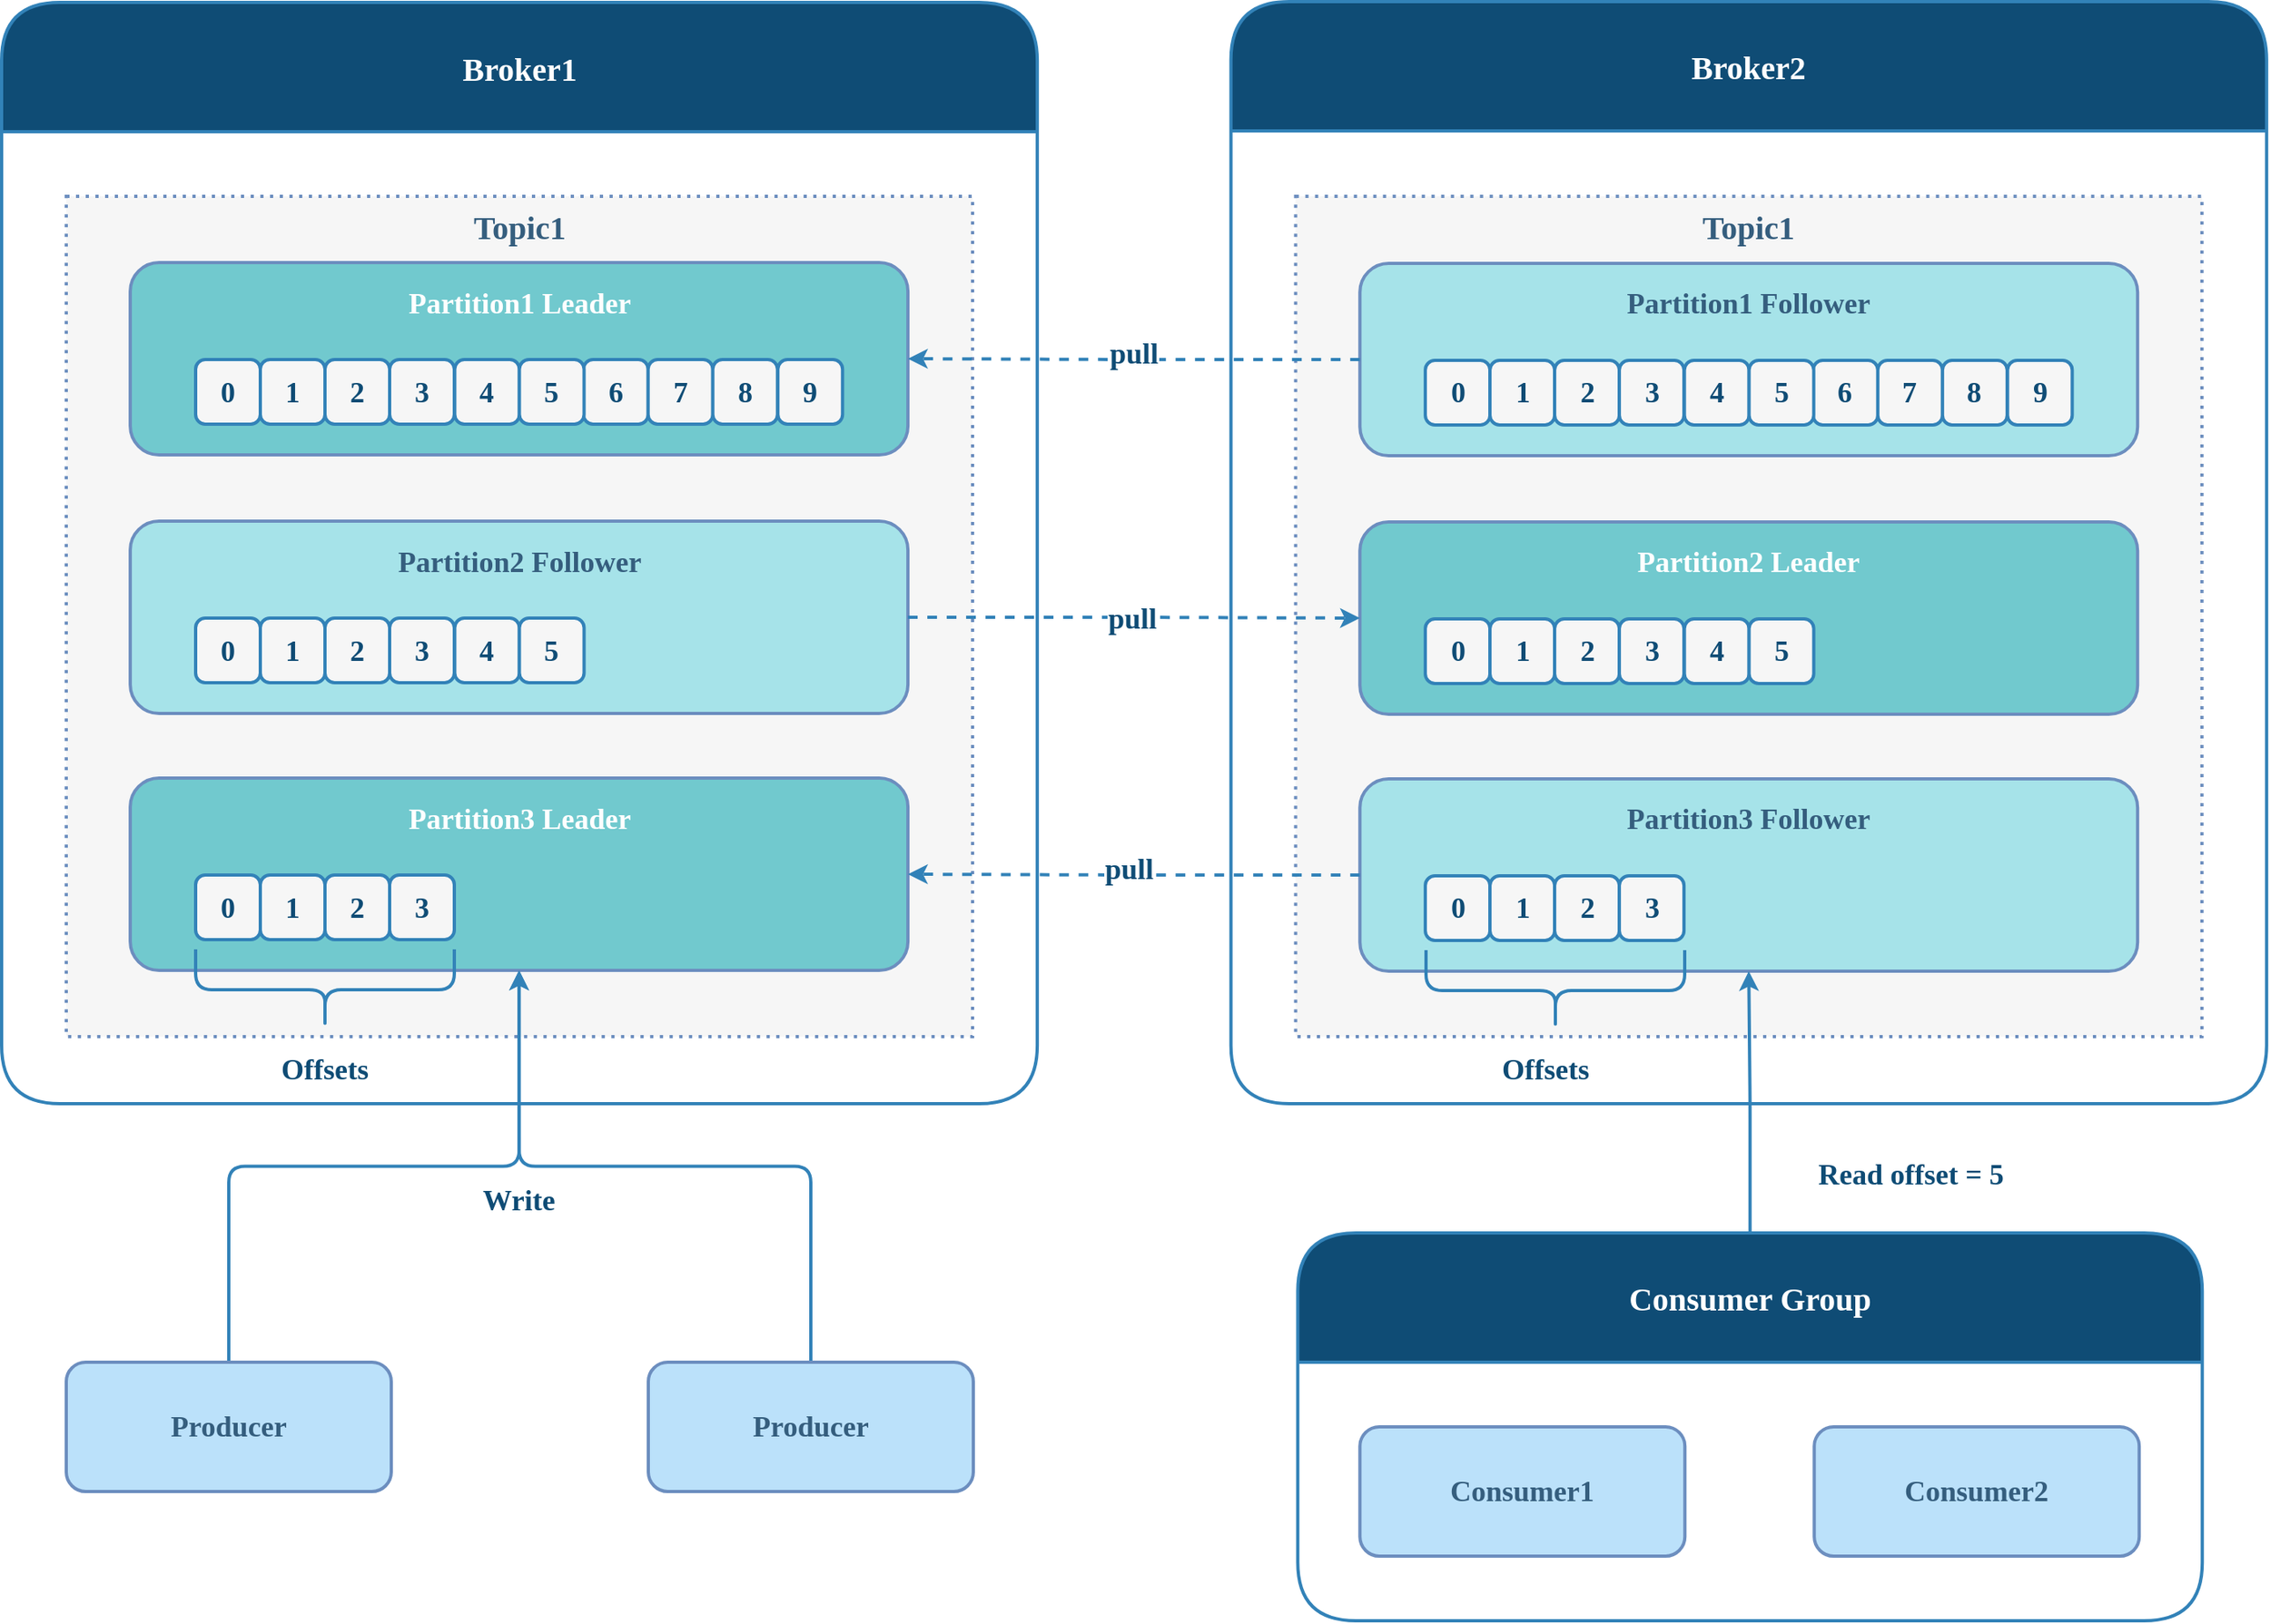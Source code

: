 <mxfile compressed="true" version="22.0.3" type="device" pages="5"><diagram id="6iblSw5W99TDVigzIw4A" name="Topic"><mxGraphModel dx="395" dy="1220" grid="1" gridSize="10" guides="1" tooltips="1" connect="1" arrows="1" fold="1" page="1" pageScale="1" pageWidth="1654" pageHeight="1169" math="0" shadow="0"><root><mxCell id="0"/><mxCell id="1" parent="0"/><mxCell id="0d2AkJlJMWxL6S0gLzKT-94" value="Broker2" style="swimlane;whiteSpace=wrap;html=1;rounded=1;shadow=0;strokeColor=#3282B8;strokeWidth=2;align=center;verticalAlign=middle;fontFamily=Comic Sans MS;fontSize=20;fontColor=#FFFFFF;fillColor=#0F4C75;startSize=80;fontStyle=1" parent="1" vertex="1"><mxGeometry x="2560.34" y="78" width="640.56" height="682" as="geometry"/></mxCell><mxCell id="0d2AkJlJMWxL6S0gLzKT-28" value="Broker1" style="swimlane;whiteSpace=wrap;html=1;rounded=1;shadow=0;strokeColor=#3282B8;strokeWidth=2;align=center;verticalAlign=middle;fontFamily=Comic Sans MS;fontSize=20;fontColor=#FFFFFF;fillColor=#0F4C75;startSize=80;fontStyle=1" parent="1" vertex="1"><mxGeometry x="1800" y="78.5" width="640.56" height="681.5" as="geometry"/></mxCell><mxCell id="0d2AkJlJMWxL6S0gLzKT-151" value="" style="group" parent="0d2AkJlJMWxL6S0gLzKT-28" vertex="1" connectable="0"><mxGeometry x="40" y="120" width="560.56" height="560" as="geometry"/></mxCell><mxCell id="0d2AkJlJMWxL6S0gLzKT-141" value="Offsets" style="rounded=1;whiteSpace=wrap;html=1;shadow=0;strokeColor=none;strokeWidth=2;align=center;verticalAlign=middle;fontFamily=Comic Sans MS;fontSize=18;fontColor=#0F4C75;fillColor=none;fontStyle=1" parent="0d2AkJlJMWxL6S0gLzKT-151" vertex="1"><mxGeometry x="100.19" y="520" width="119.63" height="40" as="geometry"/></mxCell><mxCell id="0d2AkJlJMWxL6S0gLzKT-91" value="Topic1" style="rounded=0;whiteSpace=wrap;html=1;shadow=0;align=center;verticalAlign=top;fontFamily=ZCOOL QingKe HuangYou;fontSource=https%3A%2F%2Ffonts.googleapis.com%2Fcss%3Ffamily%3DZCOOL%2BQingKe%2BHuangYou;fontSize=20;fontColor=#355E7E;fillColor=#F6F6F6;strokeColor=#6C8EBF;strokeWidth=2;fontStyle=1;dashed=1;dashPattern=1 2;" parent="0d2AkJlJMWxL6S0gLzKT-151" vertex="1"><mxGeometry width="560.56" height="520" as="geometry"/></mxCell><mxCell id="0d2AkJlJMWxL6S0gLzKT-4" value="Partition1&amp;nbsp;&lt;span style=&quot;&quot;&gt;Leader&lt;/span&gt;" style="rounded=1;whiteSpace=wrap;html=1;shadow=0;align=center;verticalAlign=top;fontFamily=ZCOOL QingKe HuangYou;fontSource=https%3A%2F%2Ffonts.googleapis.com%2Fcss%3Ffamily%3DZCOOL%2BQingKe%2BHuangYou;fontSize=18;fontColor=#FFFFFF;fillColor=#71C9CE;strokeColor=#6C8EBF;strokeWidth=2;fontStyle=1;spacing=10;" parent="0d2AkJlJMWxL6S0gLzKT-151" vertex="1"><mxGeometry x="39.56" y="41" width="481" height="119" as="geometry"/></mxCell><mxCell id="0d2AkJlJMWxL6S0gLzKT-32" value="6" style="rounded=1;whiteSpace=wrap;html=1;shadow=0;strokeColor=#3282B8;strokeWidth=2;align=center;verticalAlign=middle;fontFamily=Comic Sans MS;fontSize=18;fontColor=#0F4C75;fillColor=#F6F6F6;fontStyle=1" parent="0d2AkJlJMWxL6S0gLzKT-151" vertex="1"><mxGeometry x="319.87" y="101" width="40" height="40" as="geometry"/></mxCell><mxCell id="0d2AkJlJMWxL6S0gLzKT-33" value="7" style="rounded=1;whiteSpace=wrap;html=1;shadow=0;strokeColor=#3282B8;strokeWidth=2;align=center;verticalAlign=middle;fontFamily=Comic Sans MS;fontSize=18;fontColor=#0F4C75;fillColor=#F6F6F6;fontStyle=1" parent="0d2AkJlJMWxL6S0gLzKT-151" vertex="1"><mxGeometry x="359.87" y="101" width="40" height="40" as="geometry"/></mxCell><mxCell id="0d2AkJlJMWxL6S0gLzKT-34" value="8" style="rounded=1;whiteSpace=wrap;html=1;shadow=0;strokeColor=#3282B8;strokeWidth=2;align=center;verticalAlign=middle;fontFamily=Comic Sans MS;fontSize=18;fontColor=#0F4C75;fillColor=#F6F6F6;fontStyle=1" parent="0d2AkJlJMWxL6S0gLzKT-151" vertex="1"><mxGeometry x="399.87" y="101" width="40" height="40" as="geometry"/></mxCell><mxCell id="0d2AkJlJMWxL6S0gLzKT-35" value="9" style="rounded=1;whiteSpace=wrap;html=1;shadow=0;strokeColor=#3282B8;strokeWidth=2;align=center;verticalAlign=middle;fontFamily=Comic Sans MS;fontSize=18;fontColor=#0F4C75;fillColor=#F6F6F6;fontStyle=1" parent="0d2AkJlJMWxL6S0gLzKT-151" vertex="1"><mxGeometry x="440.12" y="101" width="40" height="40" as="geometry"/></mxCell><mxCell id="0d2AkJlJMWxL6S0gLzKT-36" value="0" style="rounded=1;whiteSpace=wrap;html=1;shadow=0;strokeColor=#3282B8;strokeWidth=2;align=center;verticalAlign=middle;fontFamily=Comic Sans MS;fontSize=18;fontColor=#0F4C75;fillColor=#F6F6F6;fontStyle=1" parent="0d2AkJlJMWxL6S0gLzKT-151" vertex="1"><mxGeometry x="80" y="101" width="40" height="40" as="geometry"/></mxCell><mxCell id="0d2AkJlJMWxL6S0gLzKT-37" value="1" style="rounded=1;whiteSpace=wrap;html=1;shadow=0;strokeColor=#3282B8;strokeWidth=2;align=center;verticalAlign=middle;fontFamily=Comic Sans MS;fontSize=18;fontColor=#0F4C75;fillColor=#F6F6F6;fontStyle=1" parent="0d2AkJlJMWxL6S0gLzKT-151" vertex="1"><mxGeometry x="120" y="101" width="40" height="40" as="geometry"/></mxCell><mxCell id="0d2AkJlJMWxL6S0gLzKT-38" value="2" style="rounded=1;whiteSpace=wrap;html=1;shadow=0;strokeColor=#3282B8;strokeWidth=2;align=center;verticalAlign=middle;fontFamily=Comic Sans MS;fontSize=18;fontColor=#0F4C75;fillColor=#F6F6F6;fontStyle=1" parent="0d2AkJlJMWxL6S0gLzKT-151" vertex="1"><mxGeometry x="160" y="101" width="40" height="40" as="geometry"/></mxCell><mxCell id="0d2AkJlJMWxL6S0gLzKT-39" value="3" style="rounded=1;whiteSpace=wrap;html=1;shadow=0;strokeColor=#3282B8;strokeWidth=2;align=center;verticalAlign=middle;fontFamily=Comic Sans MS;fontSize=18;fontColor=#0F4C75;fillColor=#F6F6F6;fontStyle=1" parent="0d2AkJlJMWxL6S0gLzKT-151" vertex="1"><mxGeometry x="200" y="101" width="40" height="40" as="geometry"/></mxCell><mxCell id="0d2AkJlJMWxL6S0gLzKT-40" value="4" style="rounded=1;whiteSpace=wrap;html=1;shadow=0;strokeColor=#3282B8;strokeWidth=2;align=center;verticalAlign=middle;fontFamily=Comic Sans MS;fontSize=18;fontColor=#0F4C75;fillColor=#F6F6F6;fontStyle=1" parent="0d2AkJlJMWxL6S0gLzKT-151" vertex="1"><mxGeometry x="240.25" y="101" width="40" height="40" as="geometry"/></mxCell><mxCell id="0d2AkJlJMWxL6S0gLzKT-41" value="5" style="rounded=1;whiteSpace=wrap;html=1;shadow=0;strokeColor=#3282B8;strokeWidth=2;align=center;verticalAlign=middle;fontFamily=Comic Sans MS;fontSize=18;fontColor=#0F4C75;fillColor=#F6F6F6;fontStyle=1" parent="0d2AkJlJMWxL6S0gLzKT-151" vertex="1"><mxGeometry x="280.25" y="101" width="40" height="40" as="geometry"/></mxCell><mxCell id="0d2AkJlJMWxL6S0gLzKT-45" value="Partition2 Follower" style="rounded=1;whiteSpace=wrap;html=1;shadow=0;align=center;verticalAlign=top;fontFamily=ZCOOL QingKe HuangYou;fontSource=https%3A%2F%2Ffonts.googleapis.com%2Fcss%3Ffamily%3DZCOOL%2BQingKe%2BHuangYou;fontSize=18;fontColor=#355E7E;fillColor=#A6E3E9;strokeColor=#6C8EBF;strokeWidth=2;fontStyle=1;spacing=10;" parent="0d2AkJlJMWxL6S0gLzKT-151" vertex="1"><mxGeometry x="39.56" y="201" width="481" height="119" as="geometry"/></mxCell><mxCell id="0d2AkJlJMWxL6S0gLzKT-50" value="0" style="rounded=1;whiteSpace=wrap;html=1;shadow=0;strokeColor=#3282B8;strokeWidth=2;align=center;verticalAlign=middle;fontFamily=Comic Sans MS;fontSize=18;fontColor=#0F4C75;fillColor=#F6F6F6;fontStyle=1" parent="0d2AkJlJMWxL6S0gLzKT-151" vertex="1"><mxGeometry x="80" y="261" width="40" height="40" as="geometry"/></mxCell><mxCell id="0d2AkJlJMWxL6S0gLzKT-51" value="1" style="rounded=1;whiteSpace=wrap;html=1;shadow=0;strokeColor=#3282B8;strokeWidth=2;align=center;verticalAlign=middle;fontFamily=Comic Sans MS;fontSize=18;fontColor=#0F4C75;fillColor=#F6F6F6;fontStyle=1" parent="0d2AkJlJMWxL6S0gLzKT-151" vertex="1"><mxGeometry x="120" y="261" width="40" height="40" as="geometry"/></mxCell><mxCell id="0d2AkJlJMWxL6S0gLzKT-52" value="2" style="rounded=1;whiteSpace=wrap;html=1;shadow=0;strokeColor=#3282B8;strokeWidth=2;align=center;verticalAlign=middle;fontFamily=Comic Sans MS;fontSize=18;fontColor=#0F4C75;fillColor=#F6F6F6;fontStyle=1" parent="0d2AkJlJMWxL6S0gLzKT-151" vertex="1"><mxGeometry x="160" y="261" width="40" height="40" as="geometry"/></mxCell><mxCell id="0d2AkJlJMWxL6S0gLzKT-53" value="3" style="rounded=1;whiteSpace=wrap;html=1;shadow=0;strokeColor=#3282B8;strokeWidth=2;align=center;verticalAlign=middle;fontFamily=Comic Sans MS;fontSize=18;fontColor=#0F4C75;fillColor=#F6F6F6;fontStyle=1" parent="0d2AkJlJMWxL6S0gLzKT-151" vertex="1"><mxGeometry x="200" y="261" width="40" height="40" as="geometry"/></mxCell><mxCell id="0d2AkJlJMWxL6S0gLzKT-54" value="4" style="rounded=1;whiteSpace=wrap;html=1;shadow=0;strokeColor=#3282B8;strokeWidth=2;align=center;verticalAlign=middle;fontFamily=Comic Sans MS;fontSize=18;fontColor=#0F4C75;fillColor=#F6F6F6;fontStyle=1" parent="0d2AkJlJMWxL6S0gLzKT-151" vertex="1"><mxGeometry x="240.25" y="261" width="40" height="40" as="geometry"/></mxCell><mxCell id="0d2AkJlJMWxL6S0gLzKT-55" value="5" style="rounded=1;whiteSpace=wrap;html=1;shadow=0;strokeColor=#3282B8;strokeWidth=2;align=center;verticalAlign=middle;fontFamily=Comic Sans MS;fontSize=18;fontColor=#0F4C75;fillColor=#F6F6F6;fontStyle=1" parent="0d2AkJlJMWxL6S0gLzKT-151" vertex="1"><mxGeometry x="280.25" y="261" width="40" height="40" as="geometry"/></mxCell><mxCell id="0d2AkJlJMWxL6S0gLzKT-56" value="Partition3&amp;nbsp;&lt;span style=&quot;&quot;&gt;Leader&lt;/span&gt;" style="rounded=1;whiteSpace=wrap;html=1;shadow=0;align=center;verticalAlign=top;fontFamily=ZCOOL QingKe HuangYou;fontSource=https%3A%2F%2Ffonts.googleapis.com%2Fcss%3Ffamily%3DZCOOL%2BQingKe%2BHuangYou;fontSize=18;fontColor=#FFFFFF;fillColor=#71C9CE;strokeColor=#6C8EBF;strokeWidth=2;fontStyle=1;spacing=10;" parent="0d2AkJlJMWxL6S0gLzKT-151" vertex="1"><mxGeometry x="39.56" y="360" width="481" height="119" as="geometry"/></mxCell><mxCell id="0d2AkJlJMWxL6S0gLzKT-61" value="0" style="rounded=1;whiteSpace=wrap;html=1;shadow=0;strokeColor=#3282B8;strokeWidth=2;align=center;verticalAlign=middle;fontFamily=Comic Sans MS;fontSize=18;fontColor=#0F4C75;fillColor=#F6F6F6;fontStyle=1" parent="0d2AkJlJMWxL6S0gLzKT-151" vertex="1"><mxGeometry x="80" y="420" width="40" height="40" as="geometry"/></mxCell><mxCell id="0d2AkJlJMWxL6S0gLzKT-62" value="1" style="rounded=1;whiteSpace=wrap;html=1;shadow=0;strokeColor=#3282B8;strokeWidth=2;align=center;verticalAlign=middle;fontFamily=Comic Sans MS;fontSize=18;fontColor=#0F4C75;fillColor=#F6F6F6;fontStyle=1" parent="0d2AkJlJMWxL6S0gLzKT-151" vertex="1"><mxGeometry x="120" y="420" width="40" height="40" as="geometry"/></mxCell><mxCell id="0d2AkJlJMWxL6S0gLzKT-63" value="2" style="rounded=1;whiteSpace=wrap;html=1;shadow=0;strokeColor=#3282B8;strokeWidth=2;align=center;verticalAlign=middle;fontFamily=Comic Sans MS;fontSize=18;fontColor=#0F4C75;fillColor=#F6F6F6;fontStyle=1" parent="0d2AkJlJMWxL6S0gLzKT-151" vertex="1"><mxGeometry x="160" y="420" width="40" height="40" as="geometry"/></mxCell><mxCell id="0d2AkJlJMWxL6S0gLzKT-64" value="3" style="rounded=1;whiteSpace=wrap;html=1;shadow=0;strokeColor=#3282B8;strokeWidth=2;align=center;verticalAlign=middle;fontFamily=Comic Sans MS;fontSize=18;fontColor=#0F4C75;fillColor=#F6F6F6;fontStyle=1" parent="0d2AkJlJMWxL6S0gLzKT-151" vertex="1"><mxGeometry x="200" y="420" width="40" height="40" as="geometry"/></mxCell><mxCell id="0d2AkJlJMWxL6S0gLzKT-140" value="" style="shape=curlyBracket;whiteSpace=wrap;html=1;rounded=1;flipH=1;labelPosition=right;verticalLabelPosition=middle;align=left;verticalAlign=middle;shadow=0;strokeColor=#3282B8;strokeWidth=2;fontFamily=Comic Sans MS;fontSize=20;fontColor=#FFFFFF;startSize=80;fillColor=#0F4C75;rotation=90;" parent="0d2AkJlJMWxL6S0gLzKT-151" vertex="1"><mxGeometry x="135" y="411" width="50" height="160" as="geometry"/></mxCell><mxCell id="0d2AkJlJMWxL6S0gLzKT-134" value="Consumer Group" style="swimlane;whiteSpace=wrap;html=1;rounded=1;shadow=0;strokeColor=#3282B8;strokeWidth=2;align=center;verticalAlign=middle;fontFamily=Comic Sans MS;fontSize=20;fontColor=#FFFFFF;startSize=80;fillColor=#0F4C75;" parent="1" vertex="1"><mxGeometry x="2601.68" y="840" width="559.44" height="240" as="geometry"/></mxCell><mxCell id="0d2AkJlJMWxL6S0gLzKT-42" value="Consumer1" style="rounded=1;whiteSpace=wrap;html=1;shadow=0;align=center;verticalAlign=middle;fontFamily=ZCOOL QingKe HuangYou;fontSource=https%3A%2F%2Ffonts.googleapis.com%2Fcss%3Ffamily%3DZCOOL%2BQingKe%2BHuangYou;fontSize=18;fontColor=#355E7E;fillColor=#BBE1FA;strokeColor=#6C8EBF;strokeWidth=2;fontStyle=1;spacing=10;" parent="0d2AkJlJMWxL6S0gLzKT-134" vertex="1"><mxGeometry x="38.44" y="120" width="201" height="80" as="geometry"/></mxCell><mxCell id="0d2AkJlJMWxL6S0gLzKT-133" value="Consumer2" style="rounded=1;whiteSpace=wrap;html=1;shadow=0;align=center;verticalAlign=middle;fontFamily=ZCOOL QingKe HuangYou;fontSource=https%3A%2F%2Ffonts.googleapis.com%2Fcss%3Ffamily%3DZCOOL%2BQingKe%2BHuangYou;fontSize=18;fontColor=#355E7E;fillColor=#BBE1FA;strokeColor=#6C8EBF;strokeWidth=2;fontStyle=1;spacing=10;" parent="0d2AkJlJMWxL6S0gLzKT-134" vertex="1"><mxGeometry x="319.44" y="120" width="201" height="80" as="geometry"/></mxCell><mxCell id="0d2AkJlJMWxL6S0gLzKT-136" value="Read offset = 5" style="rounded=1;whiteSpace=wrap;html=1;shadow=0;strokeColor=none;strokeWidth=2;align=center;verticalAlign=middle;fontFamily=Comic Sans MS;fontSize=18;fontColor=#0F4C75;fillColor=none;fontStyle=1" parent="1" vertex="1"><mxGeometry x="2880.56" y="784" width="199.75" height="40" as="geometry"/></mxCell><mxCell id="0d2AkJlJMWxL6S0gLzKT-138" style="edgeStyle=orthogonalEdgeStyle;shape=connector;rounded=1;orthogonalLoop=1;jettySize=auto;html=1;exitX=0.5;exitY=0;exitDx=0;exitDy=0;entryX=0.5;entryY=1;entryDx=0;entryDy=0;labelBackgroundColor=default;strokeColor=#3282B8;strokeWidth=2;align=center;verticalAlign=middle;fontFamily=Comic Sans MS;fontSize=20;fontColor=#FFFFFF;endArrow=classic;startSize=80;" parent="1" source="0d2AkJlJMWxL6S0gLzKT-137" target="0d2AkJlJMWxL6S0gLzKT-56" edge="1"><mxGeometry relative="1" as="geometry"/></mxCell><mxCell id="0d2AkJlJMWxL6S0gLzKT-137" value="Producer" style="rounded=1;whiteSpace=wrap;html=1;shadow=0;align=center;verticalAlign=middle;fontFamily=ZCOOL QingKe HuangYou;fontSource=https%3A%2F%2Ffonts.googleapis.com%2Fcss%3Ffamily%3DZCOOL%2BQingKe%2BHuangYou;fontSize=18;fontColor=#355E7E;fillColor=#BBE1FA;strokeColor=#6C8EBF;strokeWidth=2;fontStyle=1;spacing=10;" parent="1" vertex="1"><mxGeometry x="1840.0" y="920" width="201" height="80" as="geometry"/></mxCell><mxCell id="0d2AkJlJMWxL6S0gLzKT-139" value="Write" style="rounded=1;whiteSpace=wrap;html=1;shadow=0;strokeColor=none;strokeWidth=2;align=center;verticalAlign=middle;fontFamily=Comic Sans MS;fontSize=18;fontColor=#0F4C75;fillColor=none;fontStyle=1" parent="1" vertex="1"><mxGeometry x="2060.47" y="800" width="119.63" height="40" as="geometry"/></mxCell><mxCell id="0d2AkJlJMWxL6S0gLzKT-150" value="" style="group" parent="1" vertex="1" connectable="0"><mxGeometry x="2600.34" y="198.5" width="560.56" height="560" as="geometry"/></mxCell><mxCell id="0d2AkJlJMWxL6S0gLzKT-92" value="Topic1" style="rounded=0;whiteSpace=wrap;html=1;shadow=0;align=center;verticalAlign=top;fontFamily=ZCOOL QingKe HuangYou;fontSource=https%3A%2F%2Ffonts.googleapis.com%2Fcss%3Ffamily%3DZCOOL%2BQingKe%2BHuangYou;fontSize=20;fontColor=#355E7E;fillColor=#F6F6F6;strokeColor=#6C8EBF;strokeWidth=2;fontStyle=1;dashed=1;dashPattern=1 2;" parent="0d2AkJlJMWxL6S0gLzKT-150" vertex="1"><mxGeometry width="560.56" height="520" as="geometry"/></mxCell><mxCell id="0d2AkJlJMWxL6S0gLzKT-116" value="Partition3 Follower" style="rounded=1;whiteSpace=wrap;html=1;shadow=0;align=center;verticalAlign=top;fontFamily=ZCOOL QingKe HuangYou;fontSource=https%3A%2F%2Ffonts.googleapis.com%2Fcss%3Ffamily%3DZCOOL%2BQingKe%2BHuangYou;fontSize=18;fontColor=#355E7E;fillColor=#A6E3E9;strokeColor=#6C8EBF;strokeWidth=2;fontStyle=1;spacing=10;" parent="0d2AkJlJMWxL6S0gLzKT-150" vertex="1"><mxGeometry x="39.78" y="360.5" width="481" height="119" as="geometry"/></mxCell><mxCell id="0d2AkJlJMWxL6S0gLzKT-121" value="0" style="rounded=1;whiteSpace=wrap;html=1;shadow=0;strokeColor=#3282B8;strokeWidth=2;align=center;verticalAlign=middle;fontFamily=Comic Sans MS;fontSize=18;fontColor=#0F4C75;fillColor=#F6F6F6;fontStyle=1" parent="0d2AkJlJMWxL6S0gLzKT-150" vertex="1"><mxGeometry x="80.22" y="420.5" width="40" height="40" as="geometry"/></mxCell><mxCell id="0d2AkJlJMWxL6S0gLzKT-122" value="1" style="rounded=1;whiteSpace=wrap;html=1;shadow=0;strokeColor=#3282B8;strokeWidth=2;align=center;verticalAlign=middle;fontFamily=Comic Sans MS;fontSize=18;fontColor=#0F4C75;fillColor=#F6F6F6;fontStyle=1" parent="0d2AkJlJMWxL6S0gLzKT-150" vertex="1"><mxGeometry x="120.22" y="420.5" width="40" height="40" as="geometry"/></mxCell><mxCell id="0d2AkJlJMWxL6S0gLzKT-123" value="2" style="rounded=1;whiteSpace=wrap;html=1;shadow=0;strokeColor=#3282B8;strokeWidth=2;align=center;verticalAlign=middle;fontFamily=Comic Sans MS;fontSize=18;fontColor=#0F4C75;fillColor=#F6F6F6;fontStyle=1" parent="0d2AkJlJMWxL6S0gLzKT-150" vertex="1"><mxGeometry x="160.22" y="420.5" width="40" height="40" as="geometry"/></mxCell><mxCell id="0d2AkJlJMWxL6S0gLzKT-124" value="3" style="rounded=1;whiteSpace=wrap;html=1;shadow=0;strokeColor=#3282B8;strokeWidth=2;align=center;verticalAlign=middle;fontFamily=Comic Sans MS;fontSize=18;fontColor=#0F4C75;fillColor=#F6F6F6;fontStyle=1" parent="0d2AkJlJMWxL6S0gLzKT-150" vertex="1"><mxGeometry x="200.22" y="420.5" width="40" height="40" as="geometry"/></mxCell><mxCell id="0d2AkJlJMWxL6S0gLzKT-93" value="Partition1 Follower" style="rounded=1;whiteSpace=wrap;html=1;shadow=0;align=center;verticalAlign=top;fontFamily=ZCOOL QingKe HuangYou;fontSource=https%3A%2F%2Ffonts.googleapis.com%2Fcss%3Ffamily%3DZCOOL%2BQingKe%2BHuangYou;fontSize=18;fontColor=#355E7E;fillColor=#A6E3E9;strokeColor=#6C8EBF;strokeWidth=2;fontStyle=1;spacing=10;" parent="0d2AkJlJMWxL6S0gLzKT-150" vertex="1"><mxGeometry x="39.78" y="41.5" width="481" height="119" as="geometry"/></mxCell><mxCell id="0d2AkJlJMWxL6S0gLzKT-95" value="6" style="rounded=1;whiteSpace=wrap;html=1;shadow=0;strokeColor=#3282B8;strokeWidth=2;align=center;verticalAlign=middle;fontFamily=Comic Sans MS;fontSize=18;fontColor=#0F4C75;fillColor=#F6F6F6;fontStyle=1" parent="0d2AkJlJMWxL6S0gLzKT-150" vertex="1"><mxGeometry x="320.09" y="101.5" width="40" height="40" as="geometry"/></mxCell><mxCell id="0d2AkJlJMWxL6S0gLzKT-96" value="7" style="rounded=1;whiteSpace=wrap;html=1;shadow=0;strokeColor=#3282B8;strokeWidth=2;align=center;verticalAlign=middle;fontFamily=Comic Sans MS;fontSize=18;fontColor=#0F4C75;fillColor=#F6F6F6;fontStyle=1" parent="0d2AkJlJMWxL6S0gLzKT-150" vertex="1"><mxGeometry x="360.09" y="101.5" width="40" height="40" as="geometry"/></mxCell><mxCell id="0d2AkJlJMWxL6S0gLzKT-97" value="8" style="rounded=1;whiteSpace=wrap;html=1;shadow=0;strokeColor=#3282B8;strokeWidth=2;align=center;verticalAlign=middle;fontFamily=Comic Sans MS;fontSize=18;fontColor=#0F4C75;fillColor=#F6F6F6;fontStyle=1" parent="0d2AkJlJMWxL6S0gLzKT-150" vertex="1"><mxGeometry x="400.09" y="101.5" width="40" height="40" as="geometry"/></mxCell><mxCell id="0d2AkJlJMWxL6S0gLzKT-98" value="9" style="rounded=1;whiteSpace=wrap;html=1;shadow=0;strokeColor=#3282B8;strokeWidth=2;align=center;verticalAlign=middle;fontFamily=Comic Sans MS;fontSize=18;fontColor=#0F4C75;fillColor=#F6F6F6;fontStyle=1" parent="0d2AkJlJMWxL6S0gLzKT-150" vertex="1"><mxGeometry x="440.34" y="101.5" width="40" height="40" as="geometry"/></mxCell><mxCell id="0d2AkJlJMWxL6S0gLzKT-99" value="0" style="rounded=1;whiteSpace=wrap;html=1;shadow=0;strokeColor=#3282B8;strokeWidth=2;align=center;verticalAlign=middle;fontFamily=Comic Sans MS;fontSize=18;fontColor=#0F4C75;fillColor=#F6F6F6;fontStyle=1" parent="0d2AkJlJMWxL6S0gLzKT-150" vertex="1"><mxGeometry x="80.22" y="101.5" width="40" height="40" as="geometry"/></mxCell><mxCell id="0d2AkJlJMWxL6S0gLzKT-100" value="1" style="rounded=1;whiteSpace=wrap;html=1;shadow=0;strokeColor=#3282B8;strokeWidth=2;align=center;verticalAlign=middle;fontFamily=Comic Sans MS;fontSize=18;fontColor=#0F4C75;fillColor=#F6F6F6;fontStyle=1" parent="0d2AkJlJMWxL6S0gLzKT-150" vertex="1"><mxGeometry x="120.22" y="101.5" width="40" height="40" as="geometry"/></mxCell><mxCell id="0d2AkJlJMWxL6S0gLzKT-101" value="2" style="rounded=1;whiteSpace=wrap;html=1;shadow=0;strokeColor=#3282B8;strokeWidth=2;align=center;verticalAlign=middle;fontFamily=Comic Sans MS;fontSize=18;fontColor=#0F4C75;fillColor=#F6F6F6;fontStyle=1" parent="0d2AkJlJMWxL6S0gLzKT-150" vertex="1"><mxGeometry x="160.22" y="101.5" width="40" height="40" as="geometry"/></mxCell><mxCell id="0d2AkJlJMWxL6S0gLzKT-102" value="3" style="rounded=1;whiteSpace=wrap;html=1;shadow=0;strokeColor=#3282B8;strokeWidth=2;align=center;verticalAlign=middle;fontFamily=Comic Sans MS;fontSize=18;fontColor=#0F4C75;fillColor=#F6F6F6;fontStyle=1" parent="0d2AkJlJMWxL6S0gLzKT-150" vertex="1"><mxGeometry x="200.22" y="101.5" width="40" height="40" as="geometry"/></mxCell><mxCell id="0d2AkJlJMWxL6S0gLzKT-103" value="4" style="rounded=1;whiteSpace=wrap;html=1;shadow=0;strokeColor=#3282B8;strokeWidth=2;align=center;verticalAlign=middle;fontFamily=Comic Sans MS;fontSize=18;fontColor=#0F4C75;fillColor=#F6F6F6;fontStyle=1" parent="0d2AkJlJMWxL6S0gLzKT-150" vertex="1"><mxGeometry x="240.47" y="101.5" width="40" height="40" as="geometry"/></mxCell><mxCell id="0d2AkJlJMWxL6S0gLzKT-104" value="5" style="rounded=1;whiteSpace=wrap;html=1;shadow=0;strokeColor=#3282B8;strokeWidth=2;align=center;verticalAlign=middle;fontFamily=Comic Sans MS;fontSize=18;fontColor=#0F4C75;fillColor=#F6F6F6;fontStyle=1" parent="0d2AkJlJMWxL6S0gLzKT-150" vertex="1"><mxGeometry x="280.47" y="101.5" width="40" height="40" as="geometry"/></mxCell><mxCell id="0d2AkJlJMWxL6S0gLzKT-105" value="Partition2 Leader" style="rounded=1;whiteSpace=wrap;html=1;shadow=0;align=center;verticalAlign=top;fontFamily=ZCOOL QingKe HuangYou;fontSource=https%3A%2F%2Ffonts.googleapis.com%2Fcss%3Ffamily%3DZCOOL%2BQingKe%2BHuangYou;fontSize=18;fontColor=#FFFFFF;fillColor=#71C9CE;strokeColor=#6C8EBF;strokeWidth=2;fontStyle=1;spacing=10;" parent="0d2AkJlJMWxL6S0gLzKT-150" vertex="1"><mxGeometry x="39.78" y="201.5" width="481" height="119" as="geometry"/></mxCell><mxCell id="0d2AkJlJMWxL6S0gLzKT-110" value="0" style="rounded=1;whiteSpace=wrap;html=1;shadow=0;strokeColor=#3282B8;strokeWidth=2;align=center;verticalAlign=middle;fontFamily=Comic Sans MS;fontSize=18;fontColor=#0F4C75;fillColor=#F6F6F6;fontStyle=1" parent="0d2AkJlJMWxL6S0gLzKT-150" vertex="1"><mxGeometry x="80.22" y="261.5" width="40" height="40" as="geometry"/></mxCell><mxCell id="0d2AkJlJMWxL6S0gLzKT-111" value="1" style="rounded=1;whiteSpace=wrap;html=1;shadow=0;strokeColor=#3282B8;strokeWidth=2;align=center;verticalAlign=middle;fontFamily=Comic Sans MS;fontSize=18;fontColor=#0F4C75;fillColor=#F6F6F6;fontStyle=1" parent="0d2AkJlJMWxL6S0gLzKT-150" vertex="1"><mxGeometry x="120.22" y="261.5" width="40" height="40" as="geometry"/></mxCell><mxCell id="0d2AkJlJMWxL6S0gLzKT-112" value="2" style="rounded=1;whiteSpace=wrap;html=1;shadow=0;strokeColor=#3282B8;strokeWidth=2;align=center;verticalAlign=middle;fontFamily=Comic Sans MS;fontSize=18;fontColor=#0F4C75;fillColor=#F6F6F6;fontStyle=1" parent="0d2AkJlJMWxL6S0gLzKT-150" vertex="1"><mxGeometry x="160.22" y="261.5" width="40" height="40" as="geometry"/></mxCell><mxCell id="0d2AkJlJMWxL6S0gLzKT-113" value="3" style="rounded=1;whiteSpace=wrap;html=1;shadow=0;strokeColor=#3282B8;strokeWidth=2;align=center;verticalAlign=middle;fontFamily=Comic Sans MS;fontSize=18;fontColor=#0F4C75;fillColor=#F6F6F6;fontStyle=1" parent="0d2AkJlJMWxL6S0gLzKT-150" vertex="1"><mxGeometry x="200.22" y="261.5" width="40" height="40" as="geometry"/></mxCell><mxCell id="0d2AkJlJMWxL6S0gLzKT-114" value="4" style="rounded=1;whiteSpace=wrap;html=1;shadow=0;strokeColor=#3282B8;strokeWidth=2;align=center;verticalAlign=middle;fontFamily=Comic Sans MS;fontSize=18;fontColor=#0F4C75;fillColor=#F6F6F6;fontStyle=1" parent="0d2AkJlJMWxL6S0gLzKT-150" vertex="1"><mxGeometry x="240.47" y="261.5" width="40" height="40" as="geometry"/></mxCell><mxCell id="0d2AkJlJMWxL6S0gLzKT-115" value="5" style="rounded=1;whiteSpace=wrap;html=1;shadow=0;strokeColor=#3282B8;strokeWidth=2;align=center;verticalAlign=middle;fontFamily=Comic Sans MS;fontSize=18;fontColor=#0F4C75;fillColor=#F6F6F6;fontStyle=1" parent="0d2AkJlJMWxL6S0gLzKT-150" vertex="1"><mxGeometry x="280.47" y="261.5" width="40" height="40" as="geometry"/></mxCell><mxCell id="0d2AkJlJMWxL6S0gLzKT-148" value="" style="shape=curlyBracket;whiteSpace=wrap;html=1;rounded=1;flipH=1;labelPosition=right;verticalLabelPosition=middle;align=left;verticalAlign=middle;shadow=0;strokeColor=#3282B8;strokeWidth=2;fontFamily=Comic Sans MS;fontSize=20;fontColor=#FFFFFF;startSize=80;fillColor=#0F4C75;rotation=90;" parent="0d2AkJlJMWxL6S0gLzKT-150" vertex="1"><mxGeometry x="135.66" y="411.5" width="50" height="160" as="geometry"/></mxCell><mxCell id="0d2AkJlJMWxL6S0gLzKT-147" value="Offsets" style="rounded=1;whiteSpace=wrap;html=1;shadow=0;strokeColor=none;strokeWidth=2;align=center;verticalAlign=middle;fontFamily=Comic Sans MS;fontSize=18;fontColor=#0F4C75;fillColor=none;fontStyle=1" parent="0d2AkJlJMWxL6S0gLzKT-150" vertex="1"><mxGeometry x="94.85" y="520" width="119.63" height="40" as="geometry"/></mxCell><mxCell id="0d2AkJlJMWxL6S0gLzKT-153" style="edgeStyle=orthogonalEdgeStyle;shape=connector;rounded=1;orthogonalLoop=1;jettySize=auto;html=1;exitX=0.5;exitY=0;exitDx=0;exitDy=0;entryX=0.5;entryY=1;entryDx=0;entryDy=0;labelBackgroundColor=default;strokeColor=#3282B8;strokeWidth=2;align=center;verticalAlign=middle;fontFamily=Comic Sans MS;fontSize=20;fontColor=#FFFFFF;endArrow=classic;startSize=80;" parent="1" source="0d2AkJlJMWxL6S0gLzKT-152" target="0d2AkJlJMWxL6S0gLzKT-56" edge="1"><mxGeometry relative="1" as="geometry"/></mxCell><mxCell id="0d2AkJlJMWxL6S0gLzKT-152" value="Producer" style="rounded=1;whiteSpace=wrap;html=1;shadow=0;align=center;verticalAlign=middle;fontFamily=ZCOOL QingKe HuangYou;fontSource=https%3A%2F%2Ffonts.googleapis.com%2Fcss%3Ffamily%3DZCOOL%2BQingKe%2BHuangYou;fontSize=18;fontColor=#355E7E;fillColor=#BBE1FA;strokeColor=#6C8EBF;strokeWidth=2;fontStyle=1;spacing=10;" parent="1" vertex="1"><mxGeometry x="2200.0" y="920" width="201" height="80" as="geometry"/></mxCell><mxCell id="0d2AkJlJMWxL6S0gLzKT-129" style="edgeStyle=orthogonalEdgeStyle;shape=connector;rounded=1;orthogonalLoop=1;jettySize=auto;html=1;exitX=1;exitY=0.5;exitDx=0;exitDy=0;entryX=0;entryY=0.5;entryDx=0;entryDy=0;labelBackgroundColor=default;strokeColor=#3282B8;strokeWidth=2;align=center;verticalAlign=middle;fontFamily=Comic Sans MS;fontSize=18;fontColor=#0F4C75;endArrow=classic;startSize=80;dashed=1;fontStyle=1" parent="1" source="0d2AkJlJMWxL6S0gLzKT-45" target="0d2AkJlJMWxL6S0gLzKT-105" edge="1"><mxGeometry relative="1" as="geometry"/></mxCell><mxCell id="0d2AkJlJMWxL6S0gLzKT-131" value="pull" style="edgeLabel;html=1;align=center;verticalAlign=middle;resizable=0;points=[];fontSize=18;fontFamily=Comic Sans MS;fontColor=#0F4C75;fontStyle=1" parent="0d2AkJlJMWxL6S0gLzKT-129" vertex="1" connectable="0"><mxGeometry x="-0.018" y="-1" relative="1" as="geometry"><mxPoint x="1" as="offset"/></mxGeometry></mxCell><mxCell id="0d2AkJlJMWxL6S0gLzKT-127" style="edgeStyle=orthogonalEdgeStyle;shape=connector;rounded=1;orthogonalLoop=1;jettySize=auto;html=1;entryX=1;entryY=0.5;entryDx=0;entryDy=0;labelBackgroundColor=default;strokeColor=#3282B8;strokeWidth=2;align=center;verticalAlign=middle;fontFamily=Comic Sans MS;fontSize=18;fontColor=#0F4C75;endArrow=classic;startSize=80;dashed=1;fontStyle=1" parent="1" source="0d2AkJlJMWxL6S0gLzKT-93" target="0d2AkJlJMWxL6S0gLzKT-4" edge="1"><mxGeometry relative="1" as="geometry"/></mxCell><mxCell id="0d2AkJlJMWxL6S0gLzKT-128" value="pull" style="edgeLabel;html=1;align=center;verticalAlign=middle;resizable=0;points=[];fontSize=18;fontFamily=Comic Sans MS;fontColor=#0F4C75;fontStyle=1" parent="0d2AkJlJMWxL6S0gLzKT-127" vertex="1" connectable="0"><mxGeometry x="-0.006" y="-4" relative="1" as="geometry"><mxPoint x="-1" as="offset"/></mxGeometry></mxCell><mxCell id="0d2AkJlJMWxL6S0gLzKT-130" style="edgeStyle=orthogonalEdgeStyle;shape=connector;rounded=1;orthogonalLoop=1;jettySize=auto;html=1;exitX=0;exitY=0.5;exitDx=0;exitDy=0;entryX=1;entryY=0.5;entryDx=0;entryDy=0;labelBackgroundColor=default;strokeColor=#3282B8;strokeWidth=2;align=center;verticalAlign=middle;fontFamily=Comic Sans MS;fontSize=18;fontColor=#0F4C75;endArrow=classic;startSize=80;dashed=1;fontStyle=1" parent="1" source="0d2AkJlJMWxL6S0gLzKT-116" target="0d2AkJlJMWxL6S0gLzKT-56" edge="1"><mxGeometry relative="1" as="geometry"/></mxCell><mxCell id="0d2AkJlJMWxL6S0gLzKT-132" value="pull" style="edgeLabel;html=1;align=center;verticalAlign=middle;resizable=0;points=[];fontSize=18;fontFamily=Comic Sans MS;fontColor=#0F4C75;fontStyle=1" parent="0d2AkJlJMWxL6S0gLzKT-130" vertex="1" connectable="0"><mxGeometry x="0.018" y="-3" relative="1" as="geometry"><mxPoint x="-1" as="offset"/></mxGeometry></mxCell><mxCell id="0d2AkJlJMWxL6S0gLzKT-135" style="edgeStyle=orthogonalEdgeStyle;shape=connector;rounded=1;orthogonalLoop=1;jettySize=auto;html=1;entryX=0.5;entryY=1;entryDx=0;entryDy=0;labelBackgroundColor=default;strokeColor=#3282B8;strokeWidth=2;align=center;verticalAlign=middle;fontFamily=Comic Sans MS;fontSize=20;fontColor=#FFFFFF;endArrow=classic;startSize=80;" parent="1" source="0d2AkJlJMWxL6S0gLzKT-134" target="0d2AkJlJMWxL6S0gLzKT-116" edge="1"><mxGeometry relative="1" as="geometry"/></mxCell></root></mxGraphModel></diagram><diagram id="V_rw0DIyoFfJU_OrGVso" name="Segment"><mxGraphModel dx="1434" dy="854" grid="1" gridSize="10" guides="1" tooltips="1" connect="1" arrows="1" fold="1" page="1" pageScale="1" pageWidth="2336" pageHeight="1654" math="0" shadow="0"><root><mxCell id="0"/><mxCell id="1" parent="0"/><mxCell id="tZCzPrO6HVJiQo5wBa2m-12" value="Replica" style="rounded=1;whiteSpace=wrap;html=1;shadow=0;strokeColor=#3282B8;strokeWidth=2;align=center;verticalAlign=bottom;fontFamily=Comic Sans MS;fontSize=20;fontColor=#0F4C75;fillColor=#F6F6F6;fontStyle=1;spacingTop=0;spacing=10;" parent="1" vertex="1"><mxGeometry x="1200" y="717" width="160" height="83" as="geometry"/></mxCell><mxCell id="tZCzPrO6HVJiQo5wBa2m-6" style="edgeStyle=orthogonalEdgeStyle;shape=connector;rounded=1;orthogonalLoop=1;jettySize=auto;html=1;exitX=0.5;exitY=1;exitDx=0;exitDy=0;entryX=0.5;entryY=0;entryDx=0;entryDy=0;labelBackgroundColor=default;strokeColor=#6C8EBF;strokeWidth=2;align=center;verticalAlign=middle;fontFamily=Helvetica;fontSize=20;fontColor=default;endArrow=classic;" parent="1" source="tZCzPrO6HVJiQo5wBa2m-12" target="8P-aDUv4avGSvROWEL5v-46" edge="1"><mxGeometry relative="1" as="geometry"/></mxCell><mxCell id="8P-aDUv4avGSvROWEL5v-43" value="Partition" style="rounded=1;whiteSpace=wrap;html=1;shadow=0;labelBackgroundColor=none;strokeColor=#6C8EBF;strokeWidth=2;align=center;verticalAlign=middle;fontFamily=Comic Sans MS;fontSize=20;fontColor=#0F4C75;fillColor=#CBF1F5;container=0;spacing=10;spacingBottom=0;fontStyle=1" parent="1" vertex="1"><mxGeometry x="1280" y="680" width="160" height="80" as="geometry"/></mxCell><mxCell id="8P-aDUv4avGSvROWEL5v-44" style="edgeStyle=orthogonalEdgeStyle;shape=connector;rounded=1;orthogonalLoop=1;jettySize=auto;html=1;exitX=0.5;exitY=1;exitDx=0;exitDy=0;entryX=0.5;entryY=0;entryDx=0;entryDy=0;labelBackgroundColor=default;strokeColor=#6C8EBF;strokeWidth=2;align=center;verticalAlign=middle;fontFamily=Helvetica;fontSize=20;fontColor=default;endArrow=classic;" parent="1" source="8P-aDUv4avGSvROWEL5v-46" target="8P-aDUv4avGSvROWEL5v-48" edge="1"><mxGeometry relative="1" as="geometry"/></mxCell><mxCell id="tZCzPrO6HVJiQo5wBa2m-19" style="edgeStyle=orthogonalEdgeStyle;shape=connector;rounded=1;orthogonalLoop=1;jettySize=auto;html=1;exitX=0.25;exitY=1;exitDx=0;exitDy=0;entryX=0.5;entryY=0;entryDx=0;entryDy=0;labelBackgroundColor=default;strokeColor=#6C8EBF;strokeWidth=2;align=center;verticalAlign=middle;fontFamily=Helvetica;fontSize=11;fontColor=default;endArrow=classic;" parent="1" source="8P-aDUv4avGSvROWEL5v-46" target="tZCzPrO6HVJiQo5wBa2m-3" edge="1"><mxGeometry relative="1" as="geometry"/></mxCell><mxCell id="tZCzPrO6HVJiQo5wBa2m-20" style="edgeStyle=orthogonalEdgeStyle;shape=connector;rounded=1;orthogonalLoop=1;jettySize=auto;html=1;exitX=0.75;exitY=1;exitDx=0;exitDy=0;entryX=0.5;entryY=0;entryDx=0;entryDy=0;labelBackgroundColor=default;strokeColor=#6C8EBF;strokeWidth=2;align=center;verticalAlign=middle;fontFamily=Helvetica;fontSize=11;fontColor=default;endArrow=classic;" parent="1" source="8P-aDUv4avGSvROWEL5v-46" target="tZCzPrO6HVJiQo5wBa2m-2" edge="1"><mxGeometry relative="1" as="geometry"/></mxCell><mxCell id="8P-aDUv4avGSvROWEL5v-46" value="Log" style="rounded=1;whiteSpace=wrap;html=1;shadow=0;labelBackgroundColor=none;strokeColor=#6C8EBF;strokeWidth=2;align=center;verticalAlign=middle;fontFamily=Comic Sans MS;fontSize=20;fontColor=#0F4C75;fillColor=#E3FDFD;container=0;spacing=10;spacingBottom=0;fontStyle=1" parent="1" vertex="1"><mxGeometry x="1200" y="880" width="160" height="80" as="geometry"/></mxCell><mxCell id="8P-aDUv4avGSvROWEL5v-47" style="edgeStyle=orthogonalEdgeStyle;shape=connector;rounded=1;orthogonalLoop=1;jettySize=auto;html=1;exitX=0.5;exitY=1;exitDx=0;exitDy=0;entryX=0.5;entryY=0;entryDx=0;entryDy=0;labelBackgroundColor=default;strokeColor=#6C8EBF;strokeWidth=2;align=center;verticalAlign=middle;fontFamily=Helvetica;fontSize=20;fontColor=default;endArrow=classic;" parent="1" source="8P-aDUv4avGSvROWEL5v-48" target="8P-aDUv4avGSvROWEL5v-52" edge="1"><mxGeometry relative="1" as="geometry"><mxPoint x="1280" y="1080" as="targetPoint"/></mxGeometry></mxCell><mxCell id="8P-aDUv4avGSvROWEL5v-48" value="LogSegment&lt;br&gt;（超出7天或1GB删除）" style="rounded=1;whiteSpace=wrap;html=1;shadow=0;strokeColor=#3282B8;strokeWidth=2;align=center;verticalAlign=middle;fontFamily=Comic Sans MS;fontSize=20;fontColor=#0F4C75;fillColor=#F6F6F6;fontStyle=1" parent="1" vertex="1"><mxGeometry x="1160" y="1040" width="240" height="80" as="geometry"/></mxCell><mxCell id="8P-aDUv4avGSvROWEL5v-52" value="&lt;div style=&quot;font-size: 20px;&quot;&gt;xxx.log&lt;/div&gt;&lt;div style=&quot;font-size: 20px;&quot;&gt;xxx.index&lt;/div&gt;&lt;div style=&quot;font-size: 20px;&quot;&gt;xxx.timeindex&lt;/div&gt;&lt;div style=&quot;font-size: 20px;&quot;&gt;xxx.txnindex（有事务时）&lt;br&gt;&lt;/div&gt;" style="rounded=1;whiteSpace=wrap;html=1;shadow=0;strokeColor=#3282B8;strokeWidth=2;align=center;verticalAlign=middle;fontFamily=Comic Sans MS;fontSize=20;fontColor=#0F4C75;fillColor=none;fontStyle=1;dashed=1;dashPattern=1 1;" parent="1" vertex="1"><mxGeometry x="1140" y="1200" width="280" height="120" as="geometry"/></mxCell><mxCell id="8P-aDUv4avGSvROWEL5v-65" style="edgeStyle=orthogonalEdgeStyle;shape=connector;rounded=1;orthogonalLoop=1;jettySize=auto;html=1;exitX=0.5;exitY=1;exitDx=0;exitDy=0;entryX=0.5;entryY=0;entryDx=0;entryDy=0;labelBackgroundColor=default;strokeColor=#6C8EBF;strokeWidth=2;align=center;verticalAlign=middle;fontFamily=Helvetica;fontSize=20;fontColor=default;endArrow=classic;" parent="1" source="8P-aDUv4avGSvROWEL5v-67" target="8P-aDUv4avGSvROWEL5v-43" edge="1"><mxGeometry relative="1" as="geometry"/></mxCell><mxCell id="tZCzPrO6HVJiQo5wBa2m-17" style="edgeStyle=orthogonalEdgeStyle;shape=connector;rounded=1;orthogonalLoop=1;jettySize=auto;html=1;exitX=0.25;exitY=1;exitDx=0;exitDy=0;entryX=0.5;entryY=0;entryDx=0;entryDy=0;labelBackgroundColor=default;strokeColor=#6C8EBF;strokeWidth=2;align=center;verticalAlign=middle;fontFamily=Helvetica;fontSize=11;fontColor=default;endArrow=classic;" parent="1" source="8P-aDUv4avGSvROWEL5v-67" target="tZCzPrO6HVJiQo5wBa2m-14" edge="1"><mxGeometry relative="1" as="geometry"/></mxCell><mxCell id="tZCzPrO6HVJiQo5wBa2m-18" style="edgeStyle=orthogonalEdgeStyle;shape=connector;rounded=1;orthogonalLoop=1;jettySize=auto;html=1;exitX=0.75;exitY=1;exitDx=0;exitDy=0;entryX=0.5;entryY=0;entryDx=0;entryDy=0;labelBackgroundColor=default;strokeColor=#6C8EBF;strokeWidth=2;align=center;verticalAlign=middle;fontFamily=Helvetica;fontSize=11;fontColor=default;endArrow=classic;" parent="1" source="8P-aDUv4avGSvROWEL5v-67" target="tZCzPrO6HVJiQo5wBa2m-16" edge="1"><mxGeometry relative="1" as="geometry"/></mxCell><mxCell id="8P-aDUv4avGSvROWEL5v-67" value="Kafka Topic" style="rounded=1;whiteSpace=wrap;html=1;shadow=0;labelBackgroundColor=none;strokeColor=#6C8EBF;strokeWidth=2;align=center;verticalAlign=middle;fontFamily=Comic Sans MS;fontSize=20;fontColor=#FFFFFF;fillColor=#71C9CE;container=0;spacing=10;spacingBottom=0;fontStyle=1" parent="1" vertex="1"><mxGeometry x="1260" y="520" width="200" height="80" as="geometry"/></mxCell><mxCell id="tZCzPrO6HVJiQo5wBa2m-2" value="LogSegment" style="rounded=1;whiteSpace=wrap;html=1;shadow=0;strokeColor=#3282B8;strokeWidth=2;align=center;verticalAlign=middle;fontFamily=Comic Sans MS;fontSize=20;fontColor=#0F4C75;fillColor=#F6F6F6;fontStyle=1" parent="1" vertex="1"><mxGeometry x="1520" y="1040" width="200" height="80" as="geometry"/></mxCell><mxCell id="tZCzPrO6HVJiQo5wBa2m-3" value="LogSegment" style="rounded=1;whiteSpace=wrap;html=1;shadow=0;strokeColor=#3282B8;strokeWidth=2;align=center;verticalAlign=middle;fontFamily=Comic Sans MS;fontSize=20;fontColor=#0F4C75;fillColor=#F6F6F6;fontStyle=1" parent="1" vertex="1"><mxGeometry x="880" y="1040" width="200" height="80" as="geometry"/></mxCell><mxCell id="tZCzPrO6HVJiQo5wBa2m-13" value="Replica" style="rounded=1;whiteSpace=wrap;html=1;shadow=0;strokeColor=#3282B8;strokeWidth=2;align=center;verticalAlign=bottom;fontFamily=Comic Sans MS;fontSize=20;fontColor=#0F4C75;fillColor=#F6F6F6;fontStyle=1;spacingTop=0;spacing=10;" parent="1" vertex="1"><mxGeometry x="880" y="717" width="160" height="83" as="geometry"/></mxCell><mxCell id="tZCzPrO6HVJiQo5wBa2m-14" value="Partition" style="rounded=1;whiteSpace=wrap;html=1;shadow=0;labelBackgroundColor=none;strokeColor=#6C8EBF;strokeWidth=2;align=center;verticalAlign=middle;fontFamily=Comic Sans MS;fontSize=20;fontColor=#0F4C75;fillColor=#CBF1F5;container=0;spacing=10;spacingBottom=0;fontStyle=1" parent="1" vertex="1"><mxGeometry x="960" y="680" width="160" height="80" as="geometry"/></mxCell><mxCell id="tZCzPrO6HVJiQo5wBa2m-15" value="Replica" style="rounded=1;whiteSpace=wrap;html=1;shadow=0;strokeColor=#3282B8;strokeWidth=2;align=center;verticalAlign=bottom;fontFamily=Comic Sans MS;fontSize=20;fontColor=#0F4C75;fillColor=#F6F6F6;fontStyle=1;spacingTop=0;spacing=10;" parent="1" vertex="1"><mxGeometry x="1520" y="717" width="160" height="83" as="geometry"/></mxCell><mxCell id="tZCzPrO6HVJiQo5wBa2m-16" value="Partition" style="rounded=1;whiteSpace=wrap;html=1;shadow=0;labelBackgroundColor=none;strokeColor=#6C8EBF;strokeWidth=2;align=center;verticalAlign=middle;fontFamily=Comic Sans MS;fontSize=20;fontColor=#0F4C75;fillColor=#CBF1F5;container=0;spacing=10;spacingBottom=0;fontStyle=1" parent="1" vertex="1"><mxGeometry x="1600" y="680" width="160" height="80" as="geometry"/></mxCell></root></mxGraphModel></diagram><diagram id="7QPOg38AGoaPO7C-maFU" name="index和log"><mxGraphModel dx="581" dy="1063" grid="1" gridSize="10" guides="1" tooltips="1" connect="1" arrows="1" fold="1" page="1" pageScale="1" pageWidth="1169" pageHeight="827" math="0" shadow="0"><root><mxCell id="0"/><mxCell id="1" parent="0"/><mxCell id="rmT8YjwWEj5N8ach4lcg-28" value="00000000000000368769.log" style="rounded=1;whiteSpace=wrap;html=1;shadow=0;align=center;verticalAlign=top;fontFamily=ZCOOL QingKe HuangYou;fontSize=22;fontColor=#355E7E;fillColor=#CBF1F5;strokeColor=#6C8EBF;strokeWidth=2;fontStyle=1;spacing=15;fontSource=https%3A%2F%2Ffonts.googleapis.com%2Fcss%3Ffamily%3DZCOOL%2BQingKe%2BHuangYou;" vertex="1" parent="1"><mxGeometry x="1841.25" y="120" width="400" height="640" as="geometry"/></mxCell><mxCell id="rmT8YjwWEj5N8ach4lcg-4" value="&lt;span style=&quot;font-size: 22px;&quot;&gt;00000000000000368769.index&lt;/span&gt;" style="rounded=1;whiteSpace=wrap;html=1;shadow=0;align=center;verticalAlign=top;fontFamily=ZCOOL QingKe HuangYou;fontSource=https%3A%2F%2Ffonts.googleapis.com%2Fcss%3Ffamily%3DZCOOL%2BQingKe%2BHuangYou;fontSize=22;fontColor=#355E7E;fillColor=#BBE1FA;strokeColor=#6C8EBF;strokeWidth=2;fontStyle=1;spacing=15;" vertex="1" parent="1"><mxGeometry x="1280.63" y="240" width="398.75" height="360" as="geometry"/></mxCell><mxCell id="rmT8YjwWEj5N8ach4lcg-19" value="message368807+N" style="rounded=0;whiteSpace=wrap;html=1;shadow=0;strokeColor=none;strokeWidth=2;align=left;verticalAlign=middle;fontFamily=Comic Sans MS;fontSize=18;fontColor=#0F4C75;fillColor=#F6F6F6;fontStyle=1;spacing=10;" vertex="1" parent="1"><mxGeometry x="1881.25" y="680" width="240" height="40" as="geometry"/></mxCell><mxCell id="rmT8YjwWEj5N8ach4lcg-39" value="position" style="rounded=0;whiteSpace=wrap;html=1;shadow=0;strokeColor=none;strokeWidth=2;align=center;verticalAlign=middle;fontFamily=Comic Sans MS;fontSize=18;fontColor=#0F4C75;fillColor=#F6F6F6;fontStyle=1;spacing=10;" vertex="1" parent="1"><mxGeometry x="2121.25" y="680" width="80" height="40" as="geometry"/></mxCell><mxCell id="rmT8YjwWEj5N8ach4lcg-41" value="... ..." style="rounded=0;whiteSpace=wrap;html=1;shadow=0;strokeColor=none;strokeWidth=2;align=left;verticalAlign=middle;fontFamily=Comic Sans MS;fontSize=18;fontColor=#0F4C75;fillColor=#F6F6F6;fontStyle=1;spacing=10;" vertex="1" parent="1"><mxGeometry x="1881.25" y="640" width="240" height="40" as="geometry"/></mxCell><mxCell id="rmT8YjwWEj5N8ach4lcg-42" value="" style="rounded=0;whiteSpace=wrap;html=1;shadow=0;strokeColor=none;strokeWidth=2;align=center;verticalAlign=middle;fontFamily=Comic Sans MS;fontSize=18;fontColor=#0F4C75;fillColor=#F6F6F6;fontStyle=1;spacing=10;" vertex="1" parent="1"><mxGeometry x="2121.25" y="640" width="80" height="40" as="geometry"/></mxCell><mxCell id="rmT8YjwWEj5N8ach4lcg-43" value="message368807" style="rounded=0;whiteSpace=wrap;html=1;shadow=0;strokeColor=none;strokeWidth=2;align=left;verticalAlign=middle;fontFamily=Comic Sans MS;fontSize=18;fontColor=#0F4C75;fillColor=#F6F6F6;fontStyle=1;spacing=10;" vertex="1" parent="1"><mxGeometry x="1881.25" y="600" width="240" height="40" as="geometry"/></mxCell><mxCell id="rmT8YjwWEj5N8ach4lcg-44" value="678" style="rounded=0;whiteSpace=wrap;html=1;shadow=0;strokeColor=none;strokeWidth=2;align=center;verticalAlign=middle;fontFamily=Comic Sans MS;fontSize=18;fontColor=#B85450;fillColor=#F6F6F6;fontStyle=1;spacing=10;" vertex="1" parent="1"><mxGeometry x="2121.25" y="600" width="80" height="40" as="geometry"/></mxCell><mxCell id="rmT8YjwWEj5N8ach4lcg-45" value="message368806" style="rounded=0;whiteSpace=wrap;html=1;shadow=0;strokeColor=none;strokeWidth=2;align=left;verticalAlign=middle;fontFamily=Comic Sans MS;fontSize=18;fontColor=#0F4C75;fillColor=#F6F6F6;fontStyle=1;spacing=10;" vertex="1" parent="1"><mxGeometry x="1881.25" y="560" width="240" height="40" as="geometry"/></mxCell><mxCell id="rmT8YjwWEj5N8ach4lcg-46" value="603" style="rounded=0;whiteSpace=wrap;html=1;shadow=0;strokeColor=none;strokeWidth=2;align=center;verticalAlign=middle;fontFamily=Comic Sans MS;fontSize=18;fontColor=#0F4C75;fillColor=#F6F6F6;fontStyle=1;spacing=10;" vertex="1" parent="1"><mxGeometry x="2121.25" y="560" width="80" height="40" as="geometry"/></mxCell><mxCell id="rmT8YjwWEj5N8ach4lcg-47" value="message368805" style="rounded=0;whiteSpace=wrap;html=1;shadow=0;strokeColor=none;strokeWidth=2;align=left;verticalAlign=middle;fontFamily=Comic Sans MS;fontSize=18;fontColor=#0F4C75;fillColor=#F6F6F6;fontStyle=1;spacing=10;" vertex="1" parent="1"><mxGeometry x="1881.25" y="520" width="240" height="40" as="geometry"/></mxCell><mxCell id="rmT8YjwWEj5N8ach4lcg-48" value="589" style="rounded=0;whiteSpace=wrap;html=1;shadow=0;strokeColor=none;strokeWidth=2;align=center;verticalAlign=middle;fontFamily=Comic Sans MS;fontSize=18;fontColor=#0F4C75;fillColor=#F6F6F6;fontStyle=1;spacing=10;" vertex="1" parent="1"><mxGeometry x="2121.25" y="520" width="80" height="40" as="geometry"/></mxCell><mxCell id="rmT8YjwWEj5N8ach4lcg-49" value="message368804" style="rounded=0;whiteSpace=wrap;html=1;shadow=0;strokeColor=none;strokeWidth=2;align=left;verticalAlign=middle;fontFamily=Comic Sans MS;fontSize=18;fontColor=#0F4C75;fillColor=#F6F6F6;fontStyle=1;spacing=10;" vertex="1" parent="1"><mxGeometry x="1881.25" y="480" width="240" height="40" as="geometry"/></mxCell><mxCell id="rmT8YjwWEj5N8ach4lcg-50" value="503" style="rounded=0;whiteSpace=wrap;html=1;shadow=0;strokeColor=none;strokeWidth=2;align=center;verticalAlign=middle;fontFamily=Comic Sans MS;fontSize=18;fontColor=#0F4C75;fillColor=#F6F6F6;fontStyle=1;spacing=10;" vertex="1" parent="1"><mxGeometry x="2121.25" y="480" width="80" height="40" as="geometry"/></mxCell><mxCell id="rmT8YjwWEj5N8ach4lcg-51" value="message368803" style="rounded=0;whiteSpace=wrap;html=1;shadow=0;strokeColor=none;strokeWidth=2;align=left;verticalAlign=middle;fontFamily=Comic Sans MS;fontSize=18;fontColor=#0F4C75;fillColor=#F6F6F6;fontStyle=1;spacing=10;" vertex="1" parent="1"><mxGeometry x="1881.25" y="440" width="240" height="40" as="geometry"/></mxCell><mxCell id="rmT8YjwWEj5N8ach4lcg-52" value="469" style="rounded=0;whiteSpace=wrap;html=1;shadow=0;strokeColor=none;strokeWidth=2;align=center;verticalAlign=middle;fontFamily=Comic Sans MS;fontSize=18;fontColor=#B85450;fillColor=#F6F6F6;fontStyle=1;spacing=10;" vertex="1" parent="1"><mxGeometry x="2121.25" y="440" width="80" height="40" as="geometry"/></mxCell><mxCell id="rmT8YjwWEj5N8ach4lcg-53" value="message368802" style="rounded=0;whiteSpace=wrap;html=1;shadow=0;strokeColor=none;strokeWidth=2;align=left;verticalAlign=middle;fontFamily=Comic Sans MS;fontSize=18;fontColor=#0F4C75;fillColor=#F6F6F6;fontStyle=1;spacing=10;" vertex="1" parent="1"><mxGeometry x="1881.25" y="400" width="240" height="40" as="geometry"/></mxCell><mxCell id="rmT8YjwWEj5N8ach4lcg-54" value="399" style="rounded=0;whiteSpace=wrap;html=1;shadow=0;strokeColor=none;strokeWidth=2;align=center;verticalAlign=middle;fontFamily=Comic Sans MS;fontSize=18;fontColor=#0F4C75;fillColor=#F6F6F6;fontStyle=1;spacing=10;" vertex="1" parent="1"><mxGeometry x="2121.25" y="400" width="80" height="40" as="geometry"/></mxCell><mxCell id="rmT8YjwWEj5N8ach4lcg-55" value="message368801" style="rounded=0;whiteSpace=wrap;html=1;shadow=0;strokeColor=none;strokeWidth=2;align=left;verticalAlign=middle;fontFamily=Comic Sans MS;fontSize=18;fontColor=#0F4C75;fillColor=#F6F6F6;fontStyle=1;spacing=10;" vertex="1" parent="1"><mxGeometry x="1881.25" y="360" width="240" height="40" as="geometry"/></mxCell><mxCell id="rmT8YjwWEj5N8ach4lcg-56" value="301" style="rounded=0;whiteSpace=wrap;html=1;shadow=0;strokeColor=none;strokeWidth=2;align=center;verticalAlign=middle;fontFamily=Comic Sans MS;fontSize=18;fontColor=#0F4C75;fillColor=#F6F6F6;fontStyle=1;spacing=10;" vertex="1" parent="1"><mxGeometry x="2121.25" y="360" width="80" height="40" as="geometry"/></mxCell><mxCell id="rmT8YjwWEj5N8ach4lcg-57" value="message368800" style="rounded=0;whiteSpace=wrap;html=1;shadow=0;strokeColor=none;strokeWidth=2;align=left;verticalAlign=middle;fontFamily=Comic Sans MS;fontSize=18;fontColor=#0F4C75;fillColor=#F6F6F6;fontStyle=1;spacing=10;" vertex="1" parent="1"><mxGeometry x="1881.25" y="320" width="240" height="40" as="geometry"/></mxCell><mxCell id="rmT8YjwWEj5N8ach4lcg-58" value="256" style="rounded=0;whiteSpace=wrap;html=1;shadow=0;strokeColor=none;strokeWidth=2;align=center;verticalAlign=middle;fontFamily=Comic Sans MS;fontSize=18;fontColor=#B85450;fillColor=#F6F6F6;fontStyle=1;spacing=10;" vertex="1" parent="1"><mxGeometry x="2121.25" y="320" width="80" height="40" as="geometry"/></mxCell><mxCell id="rmT8YjwWEj5N8ach4lcg-59" value="message368799" style="rounded=0;whiteSpace=wrap;html=1;shadow=0;strokeColor=none;strokeWidth=2;align=left;verticalAlign=middle;fontFamily=Comic Sans MS;fontSize=18;fontColor=#0F4C75;fillColor=#F6F6F6;fontStyle=1;spacing=10;" vertex="1" parent="1"><mxGeometry x="1881.25" y="280" width="240" height="40" as="geometry"/></mxCell><mxCell id="rmT8YjwWEj5N8ach4lcg-60" value="210" style="rounded=0;whiteSpace=wrap;html=1;shadow=0;strokeColor=none;strokeWidth=2;align=center;verticalAlign=middle;fontFamily=Comic Sans MS;fontSize=18;fontColor=#0F4C75;fillColor=#F6F6F6;fontStyle=1;spacing=10;" vertex="1" parent="1"><mxGeometry x="2121.25" y="280" width="80" height="40" as="geometry"/></mxCell><mxCell id="rmT8YjwWEj5N8ach4lcg-61" value="message368798" style="rounded=0;whiteSpace=wrap;html=1;shadow=0;strokeColor=none;strokeWidth=2;align=left;verticalAlign=middle;fontFamily=Comic Sans MS;fontSize=18;fontColor=#0F4C75;fillColor=#F6F6F6;fontStyle=1;spacing=10;" vertex="1" parent="1"><mxGeometry x="1881.25" y="240" width="240" height="40" as="geometry"/></mxCell><mxCell id="rmT8YjwWEj5N8ach4lcg-62" value="135" style="rounded=0;whiteSpace=wrap;html=1;shadow=0;strokeColor=none;strokeWidth=2;align=center;verticalAlign=middle;fontFamily=Comic Sans MS;fontSize=18;fontColor=#0F4C75;fillColor=#F6F6F6;fontStyle=1;spacing=10;" vertex="1" parent="1"><mxGeometry x="2121.25" y="240" width="80" height="40" as="geometry"/></mxCell><mxCell id="rmT8YjwWEj5N8ach4lcg-63" value="message368797" style="rounded=0;whiteSpace=wrap;html=1;shadow=0;strokeColor=none;strokeWidth=2;align=left;verticalAlign=middle;fontFamily=Comic Sans MS;fontSize=18;fontColor=#0F4C75;fillColor=#F6F6F6;fontStyle=1;spacing=10;" vertex="1" parent="1"><mxGeometry x="1881.25" y="200" width="240" height="40" as="geometry"/></mxCell><mxCell id="rmT8YjwWEj5N8ach4lcg-64" value="0" style="rounded=0;whiteSpace=wrap;html=1;shadow=0;strokeColor=none;strokeWidth=2;align=center;verticalAlign=middle;fontFamily=Comic Sans MS;fontSize=18;fontColor=#B85450;fillColor=#F6F6F6;fontStyle=1;spacing=10;" vertex="1" parent="1"><mxGeometry x="2121.25" y="200" width="80" height="40" as="geometry"/></mxCell><mxCell id="rmT8YjwWEj5N8ach4lcg-65" value="N" style="rounded=0;whiteSpace=wrap;html=1;shadow=0;strokeColor=none;strokeWidth=2;align=left;verticalAlign=middle;fontFamily=Comic Sans MS;fontSize=18;fontColor=#0F4C75;fillColor=#F6F6F6;fontStyle=1;spacing=10;" vertex="1" parent="1"><mxGeometry x="1340.01" y="520" width="200" height="40" as="geometry"/></mxCell><mxCell id="rmT8YjwWEj5N8ach4lcg-66" value="position" style="rounded=0;whiteSpace=wrap;html=1;shadow=0;strokeColor=none;strokeWidth=2;align=center;verticalAlign=middle;fontFamily=Comic Sans MS;fontSize=18;fontColor=#0F4C75;fillColor=#F6F6F6;fontStyle=1;spacing=10;" vertex="1" parent="1"><mxGeometry x="1540.01" y="520" width="80" height="40" as="geometry"/></mxCell><mxCell id="rmT8YjwWEj5N8ach4lcg-67" value="... ..." style="rounded=0;whiteSpace=wrap;html=1;shadow=0;strokeColor=none;strokeWidth=2;align=left;verticalAlign=middle;fontFamily=Comic Sans MS;fontSize=18;fontColor=#0F4C75;fillColor=#F6F6F6;fontStyle=1;spacing=10;" vertex="1" parent="1"><mxGeometry x="1340.01" y="480" width="200" height="40" as="geometry"/></mxCell><mxCell id="rmT8YjwWEj5N8ach4lcg-68" value="" style="rounded=0;whiteSpace=wrap;html=1;shadow=0;strokeColor=none;strokeWidth=2;align=center;verticalAlign=middle;fontFamily=Comic Sans MS;fontSize=18;fontColor=#0F4C75;fillColor=#F6F6F6;fontStyle=1;spacing=10;" vertex="1" parent="1"><mxGeometry x="1540.01" y="480" width="80" height="40" as="geometry"/></mxCell><mxCell id="rmT8YjwWEj5N8ach4lcg-69" value="11" style="rounded=0;whiteSpace=wrap;html=1;shadow=0;strokeColor=none;strokeWidth=2;align=left;verticalAlign=middle;fontFamily=Comic Sans MS;fontSize=18;fontColor=#0F4C75;fillColor=#F6F6F6;fontStyle=1;spacing=10;" vertex="1" parent="1"><mxGeometry x="1340.01" y="440" width="200" height="40" as="geometry"/></mxCell><mxCell id="rmT8YjwWEj5N8ach4lcg-82" style="edgeStyle=none;shape=connector;rounded=1;orthogonalLoop=1;jettySize=auto;html=1;exitX=1;exitY=0.5;exitDx=0;exitDy=0;entryX=0;entryY=0.5;entryDx=0;entryDy=0;labelBackgroundColor=default;strokeColor=#6C8EBF;strokeWidth=2;align=center;verticalAlign=middle;fontFamily=Helvetica;fontSize=11;fontColor=default;endArrow=classic;" edge="1" parent="1" source="rmT8YjwWEj5N8ach4lcg-70" target="rmT8YjwWEj5N8ach4lcg-43"><mxGeometry relative="1" as="geometry"/></mxCell><mxCell id="rmT8YjwWEj5N8ach4lcg-70" value="678" style="rounded=0;whiteSpace=wrap;html=1;shadow=0;strokeColor=none;strokeWidth=2;align=center;verticalAlign=middle;fontFamily=Comic Sans MS;fontSize=18;fontColor=#B85450;fillColor=#F6F6F6;fontStyle=1;spacing=10;" vertex="1" parent="1"><mxGeometry x="1540.01" y="440" width="80" height="40" as="geometry"/></mxCell><mxCell id="rmT8YjwWEj5N8ach4lcg-71" value="7" style="rounded=0;whiteSpace=wrap;html=1;shadow=0;strokeColor=none;strokeWidth=2;align=left;verticalAlign=middle;fontFamily=Comic Sans MS;fontSize=18;fontColor=#0F4C75;fillColor=#F6F6F6;fontStyle=1;spacing=10;" vertex="1" parent="1"><mxGeometry x="1340.01" y="400" width="200" height="40" as="geometry"/></mxCell><mxCell id="rmT8YjwWEj5N8ach4lcg-81" style="edgeStyle=none;shape=connector;rounded=1;orthogonalLoop=1;jettySize=auto;html=1;exitX=1;exitY=0.5;exitDx=0;exitDy=0;entryX=0;entryY=0.5;entryDx=0;entryDy=0;labelBackgroundColor=default;strokeColor=#6C8EBF;strokeWidth=2;align=center;verticalAlign=middle;fontFamily=Helvetica;fontSize=11;fontColor=default;endArrow=classic;" edge="1" parent="1" source="rmT8YjwWEj5N8ach4lcg-72" target="rmT8YjwWEj5N8ach4lcg-51"><mxGeometry relative="1" as="geometry"/></mxCell><mxCell id="rmT8YjwWEj5N8ach4lcg-72" value="469" style="rounded=0;whiteSpace=wrap;html=1;shadow=0;strokeColor=none;strokeWidth=2;align=center;verticalAlign=middle;fontFamily=Comic Sans MS;fontSize=18;fontColor=#B85450;fillColor=#F6F6F6;fontStyle=1;spacing=10;" vertex="1" parent="1"><mxGeometry x="1540.01" y="400" width="80" height="40" as="geometry"/></mxCell><mxCell id="rmT8YjwWEj5N8ach4lcg-73" value="4" style="rounded=0;whiteSpace=wrap;html=1;shadow=0;strokeColor=none;strokeWidth=2;align=left;verticalAlign=middle;fontFamily=Comic Sans MS;fontSize=18;fontColor=#0F4C75;fillColor=#F6F6F6;fontStyle=1;spacing=10;" vertex="1" parent="1"><mxGeometry x="1340.01" y="360" width="200" height="40" as="geometry"/></mxCell><mxCell id="rmT8YjwWEj5N8ach4lcg-80" style="shape=connector;rounded=1;orthogonalLoop=1;jettySize=auto;html=1;exitX=1;exitY=0.5;exitDx=0;exitDy=0;entryX=0;entryY=0.5;entryDx=0;entryDy=0;labelBackgroundColor=default;strokeColor=#6C8EBF;strokeWidth=2;align=center;verticalAlign=middle;fontFamily=Helvetica;fontSize=11;fontColor=default;endArrow=classic;" edge="1" parent="1" source="rmT8YjwWEj5N8ach4lcg-74" target="rmT8YjwWEj5N8ach4lcg-57"><mxGeometry relative="1" as="geometry"/></mxCell><mxCell id="rmT8YjwWEj5N8ach4lcg-74" value="256" style="rounded=0;whiteSpace=wrap;html=1;shadow=0;strokeColor=none;strokeWidth=2;align=center;verticalAlign=middle;fontFamily=Comic Sans MS;fontSize=18;fontColor=#B85450;fillColor=#F6F6F6;fontStyle=1;spacing=10;" vertex="1" parent="1"><mxGeometry x="1540.01" y="360" width="80" height="40" as="geometry"/></mxCell><mxCell id="rmT8YjwWEj5N8ach4lcg-75" value="1" style="rounded=0;whiteSpace=wrap;html=1;shadow=0;strokeColor=none;strokeWidth=2;align=left;verticalAlign=middle;fontFamily=Comic Sans MS;fontSize=18;fontColor=#0F4C75;fillColor=#F6F6F6;fontStyle=1;spacing=10;" vertex="1" parent="1"><mxGeometry x="1340.01" y="320" width="200" height="40" as="geometry"/></mxCell><mxCell id="rmT8YjwWEj5N8ach4lcg-79" style="shape=connector;rounded=1;orthogonalLoop=1;jettySize=auto;html=1;exitX=1;exitY=0.5;exitDx=0;exitDy=0;entryX=0;entryY=0.5;entryDx=0;entryDy=0;labelBackgroundColor=default;strokeColor=#6C8EBF;strokeWidth=2;align=center;verticalAlign=middle;fontFamily=Helvetica;fontSize=11;fontColor=default;endArrow=classic;" edge="1" parent="1" source="rmT8YjwWEj5N8ach4lcg-76" target="rmT8YjwWEj5N8ach4lcg-63"><mxGeometry relative="1" as="geometry"/></mxCell><mxCell id="rmT8YjwWEj5N8ach4lcg-76" value="0" style="rounded=0;whiteSpace=wrap;html=1;shadow=0;strokeColor=none;strokeWidth=2;align=center;verticalAlign=middle;fontFamily=Comic Sans MS;fontSize=18;fontColor=#B85450;fillColor=#F6F6F6;fontStyle=1;spacing=10;" vertex="1" parent="1"><mxGeometry x="1540.01" y="320" width="80" height="40" as="geometry"/></mxCell><mxCell id="rmT8YjwWEj5N8ach4lcg-83" value="&lt;div&gt;xxx.index（偏移量索引文件）保存的索引映射关系：&lt;/div&gt;&lt;div&gt;消息偏移量（offset）-&amp;gt; 消息在 xxx.log 中的物理位置&lt;/div&gt;" style="rounded=0;whiteSpace=wrap;html=1;shadow=0;strokeColor=none;strokeWidth=2;align=left;verticalAlign=middle;fontFamily=Comic Sans MS;fontSize=18;fontColor=#0F4C75;fillColor=none;fontStyle=1;spacing=10;" vertex="1" parent="1"><mxGeometry x="1240" y="160" width="480" height="80" as="geometry"/></mxCell><mxCell id="rmT8YjwWEj5N8ach4lcg-84" style="edgeStyle=none;shape=connector;rounded=1;orthogonalLoop=1;jettySize=auto;html=1;exitX=0.75;exitY=0;exitDx=0;exitDy=0;labelBackgroundColor=default;strokeColor=#6C8EBF;strokeWidth=2;align=center;verticalAlign=middle;fontFamily=Helvetica;fontSize=11;fontColor=default;endArrow=classic;" edge="1" parent="1" source="rmT8YjwWEj5N8ach4lcg-83" target="rmT8YjwWEj5N8ach4lcg-83"><mxGeometry relative="1" as="geometry"/></mxCell><mxCell id="rmT8YjwWEj5N8ach4lcg-85" value="xxx.log（日志数据文件）保存的是Kafka真正的数据内容" style="rounded=0;whiteSpace=wrap;html=1;shadow=0;strokeColor=none;strokeWidth=2;align=left;verticalAlign=middle;fontFamily=Comic Sans MS;fontSize=18;fontColor=#0F4C75;fillColor=none;fontStyle=1;spacing=10;" vertex="1" parent="1"><mxGeometry x="1801.25" y="40" width="480" height="80" as="geometry"/></mxCell></root></mxGraphModel></diagram><diagram name="重复消息" id="4aKg0C1TS8bvoF3CpIvY"><mxGraphModel dx="-1606" dy="-51" grid="1" gridSize="10" guides="1" tooltips="1" connect="1" arrows="1" fold="1" page="1" pageScale="1" pageWidth="827" pageHeight="583" math="0" shadow="0"><root><mxCell id="1UuBRMZaBRjsDIcjyo-o-0"/><mxCell id="1UuBRMZaBRjsDIcjyo-o-1" parent="1UuBRMZaBRjsDIcjyo-o-0"/><mxCell id="66r-hZi-Cip8aJ7QhNl5-1" value="6" style="rounded=1;whiteSpace=wrap;html=1;shadow=0;strokeColor=#6C8EBF;strokeWidth=2;align=center;verticalAlign=middle;fontFamily=Comic Sans MS;fontSize=18;fillColor=#fff2cc;fontStyle=1;container=0;fontColor=#355E7E;" vertex="1" parent="1UuBRMZaBRjsDIcjyo-o-1"><mxGeometry x="2839.87" y="879" width="40" height="40" as="geometry"/></mxCell><mxCell id="66r-hZi-Cip8aJ7QhNl5-2" value="7" style="rounded=1;whiteSpace=wrap;html=1;shadow=0;strokeColor=#6C8EBF;strokeWidth=2;align=center;verticalAlign=middle;fontFamily=Comic Sans MS;fontSize=18;fillColor=#fff2cc;fontStyle=1;container=0;fontColor=#355E7E;" vertex="1" parent="1UuBRMZaBRjsDIcjyo-o-1"><mxGeometry x="2879.87" y="879" width="40" height="40" as="geometry"/></mxCell><mxCell id="66r-hZi-Cip8aJ7QhNl5-3" value="8" style="rounded=1;whiteSpace=wrap;html=1;shadow=0;strokeColor=#6C8EBF;strokeWidth=2;align=center;verticalAlign=middle;fontFamily=Comic Sans MS;fontSize=18;fillColor=#fff2cc;fontStyle=1;container=0;fontColor=#355E7E;" vertex="1" parent="1UuBRMZaBRjsDIcjyo-o-1"><mxGeometry x="2919.87" y="879" width="40" height="40" as="geometry"/></mxCell><mxCell id="66r-hZi-Cip8aJ7QhNl5-4" value="9" style="rounded=1;whiteSpace=wrap;html=1;shadow=0;strokeColor=#6C8EBF;strokeWidth=2;align=center;verticalAlign=middle;fontFamily=Comic Sans MS;fontSize=18;fillColor=#fff2cc;fontStyle=1;container=0;fontColor=#355E7E;" vertex="1" parent="1UuBRMZaBRjsDIcjyo-o-1"><mxGeometry x="2960.12" y="879" width="40" height="40" as="geometry"/></mxCell><mxCell id="66r-hZi-Cip8aJ7QhNl5-5" value="0" style="rounded=1;whiteSpace=wrap;html=1;shadow=0;strokeColor=#3282B8;strokeWidth=2;align=center;verticalAlign=middle;fontFamily=Comic Sans MS;fontSize=18;fontColor=#0F4C75;fillColor=#FFFFFF;fontStyle=1;container=0;" vertex="1" parent="1UuBRMZaBRjsDIcjyo-o-1"><mxGeometry x="2600" y="879" width="40" height="40" as="geometry"/></mxCell><mxCell id="66r-hZi-Cip8aJ7QhNl5-6" value="1" style="rounded=1;whiteSpace=wrap;html=1;shadow=0;strokeColor=#3282B8;strokeWidth=2;align=center;verticalAlign=middle;fontFamily=Comic Sans MS;fontSize=18;fontColor=#0F4C75;fillColor=#FFFFFF;fontStyle=1;container=0;" vertex="1" parent="1UuBRMZaBRjsDIcjyo-o-1"><mxGeometry x="2640" y="879" width="40" height="40" as="geometry"/></mxCell><mxCell id="66r-hZi-Cip8aJ7QhNl5-7" value="2" style="rounded=1;whiteSpace=wrap;html=1;shadow=0;strokeColor=#3282B8;strokeWidth=2;align=center;verticalAlign=middle;fontFamily=Comic Sans MS;fontSize=18;fontColor=#0F4C75;fillColor=#FFFFFF;fontStyle=1;container=0;" vertex="1" parent="1UuBRMZaBRjsDIcjyo-o-1"><mxGeometry x="2680" y="879" width="40" height="40" as="geometry"/></mxCell><mxCell id="66r-hZi-Cip8aJ7QhNl5-8" value="3" style="rounded=1;whiteSpace=wrap;html=1;shadow=0;strokeColor=#355E7E;strokeWidth=2;align=center;verticalAlign=middle;fontFamily=Comic Sans MS;fontSize=18;fillColor=#fff2cc;fontStyle=1;container=0;fontColor=#355E7E;" vertex="1" parent="1UuBRMZaBRjsDIcjyo-o-1"><mxGeometry x="2720" y="879" width="40" height="40" as="geometry"/></mxCell><mxCell id="66r-hZi-Cip8aJ7QhNl5-9" value="4" style="rounded=1;whiteSpace=wrap;html=1;shadow=0;strokeColor=#6C8EBF;strokeWidth=2;align=center;verticalAlign=middle;fontFamily=Comic Sans MS;fontSize=18;fillColor=#fff2cc;fontStyle=1;container=0;fontColor=#355E7E;" vertex="1" parent="1UuBRMZaBRjsDIcjyo-o-1"><mxGeometry x="2760.25" y="879" width="40" height="40" as="geometry"/></mxCell><mxCell id="66r-hZi-Cip8aJ7QhNl5-10" value="5" style="rounded=1;whiteSpace=wrap;html=1;shadow=0;strokeColor=#6C8EBF;strokeWidth=2;align=center;verticalAlign=middle;fontFamily=Comic Sans MS;fontSize=18;fillColor=#fff2cc;fontStyle=1;container=0;fontColor=#355E7E;" vertex="1" parent="1UuBRMZaBRjsDIcjyo-o-1"><mxGeometry x="2800.25" y="879" width="40" height="40" as="geometry"/></mxCell><mxCell id="66r-hZi-Cip8aJ7QhNl5-11" value="" style="rounded=1;whiteSpace=wrap;html=1;shadow=0;strokeColor=#3282B8;strokeWidth=2;align=center;verticalAlign=middle;fontFamily=Comic Sans MS;fontSize=18;fontColor=#0F4C75;fillColor=#F6F6F6;fontStyle=1;dashed=1;container=0;" vertex="1" parent="1UuBRMZaBRjsDIcjyo-o-1"><mxGeometry x="3120.88" y="879" width="40" height="40" as="geometry"/></mxCell><mxCell id="66r-hZi-Cip8aJ7QhNl5-12" value="" style="shape=curlyBracket;whiteSpace=wrap;html=1;rounded=1;flipH=1;labelPosition=right;verticalLabelPosition=middle;align=left;verticalAlign=middle;shadow=0;strokeColor=#3282B8;strokeWidth=2;fontFamily=Comic Sans MS;fontSize=20;fontColor=#FFFFFF;startSize=80;fillColor=#0F4C75;rotation=90;container=0;" vertex="1" parent="1UuBRMZaBRjsDIcjyo-o-1"><mxGeometry x="2899.5" y="738.5" width="38.75" height="401" as="geometry"/></mxCell><mxCell id="66r-hZi-Cip8aJ7QhNl5-13" value="" style="shape=curlyBracket;whiteSpace=wrap;html=1;rounded=1;flipH=1;labelPosition=right;verticalLabelPosition=middle;align=left;verticalAlign=middle;shadow=0;strokeColor=#3282B8;strokeWidth=2;fontFamily=Comic Sans MS;fontSize=20;fontColor=#FFFFFF;startSize=80;fillColor=#0F4C75;rotation=-90;container=0;" vertex="1" parent="1UuBRMZaBRjsDIcjyo-o-1"><mxGeometry x="2880.5" y="678.5" width="38.75" height="361" as="geometry"/></mxCell><mxCell id="66r-hZi-Cip8aJ7QhNl5-14" value="上一次轮询返回的消息" style="rounded=1;whiteSpace=wrap;html=1;shadow=0;strokeColor=none;strokeWidth=2;align=center;verticalAlign=middle;fontFamily=Comic Sans MS;fontSize=18;fontColor=#0F4C75;fillColor=none;fontStyle=0;dashed=1;container=0;" vertex="1" parent="1UuBRMZaBRjsDIcjyo-o-1"><mxGeometry x="2799" y="959" width="239.75" height="40" as="geometry"/></mxCell><mxCell id="66r-hZi-Cip8aJ7QhNl5-16" style="edgeStyle=orthogonalEdgeStyle;shape=connector;rounded=1;orthogonalLoop=1;jettySize=auto;html=1;exitX=0.5;exitY=0;exitDx=0;exitDy=0;entryX=0.5;entryY=1;entryDx=0;entryDy=0;labelBackgroundColor=default;strokeColor=#3282B8;strokeWidth=2;align=center;verticalAlign=middle;fontFamily=Comic Sans MS;fontSize=20;fontColor=#FFFFFF;endArrow=classic;startSize=80;" edge="1" parent="1UuBRMZaBRjsDIcjyo-o-1" source="66r-hZi-Cip8aJ7QhNl5-15" target="66r-hZi-Cip8aJ7QhNl5-7"><mxGeometry relative="1" as="geometry"/></mxCell><mxCell id="66r-hZi-Cip8aJ7QhNl5-15" value="上一次提交的偏移量" style="rounded=1;whiteSpace=wrap;html=1;shadow=0;strokeColor=none;strokeWidth=2;align=center;verticalAlign=middle;fontFamily=Comic Sans MS;fontSize=18;fontColor=#0F4C75;fillColor=none;fontStyle=0;dashed=1;container=0;" vertex="1" parent="1UuBRMZaBRjsDIcjyo-o-1"><mxGeometry x="2600" y="959" width="200" height="40" as="geometry"/></mxCell><mxCell id="66r-hZi-Cip8aJ7QhNl5-18" value="这些消息在进行分区再均衡时会被重新处理，导致消息重复" style="rounded=1;whiteSpace=wrap;html=1;shadow=0;strokeColor=none;strokeWidth=2;align=left;verticalAlign=middle;fontFamily=Comic Sans MS;fontSize=18;fontColor=#0F4C75;fillColor=none;fontStyle=0;dashed=1;spacing=10;container=0;" vertex="1" parent="1UuBRMZaBRjsDIcjyo-o-1"><mxGeometry x="2719.87" y="759" width="280.13" height="80" as="geometry"/></mxCell><mxCell id="66r-hZi-Cip8aJ7QhNl5-19" value="正在处理的消息" style="rounded=1;whiteSpace=wrap;html=1;shadow=0;strokeColor=none;strokeWidth=2;align=center;verticalAlign=middle;fontFamily=Comic Sans MS;fontSize=18;fontColor=#0F4C75;fillColor=none;fontStyle=0;dashed=1;container=0;" vertex="1" parent="1UuBRMZaBRjsDIcjyo-o-1"><mxGeometry x="3020.82" y="779" width="160.13" height="40" as="geometry"/></mxCell><mxCell id="66r-hZi-Cip8aJ7QhNl5-20" value="10" style="rounded=1;whiteSpace=wrap;html=1;shadow=0;strokeColor=#6C8EBF;strokeWidth=2;align=center;verticalAlign=middle;fontFamily=Comic Sans MS;fontSize=18;fillColor=#fff2cc;fontStyle=1;container=0;fontColor=#355E7E;" vertex="1" parent="1UuBRMZaBRjsDIcjyo-o-1"><mxGeometry x="3001" y="879" width="40" height="40" as="geometry"/></mxCell><mxCell id="66r-hZi-Cip8aJ7QhNl5-23" value="11" style="rounded=1;whiteSpace=wrap;html=1;shadow=0;strokeColor=#6C8EBF;strokeWidth=2;align=center;verticalAlign=middle;fontFamily=Comic Sans MS;fontSize=18;fillColor=#fff2cc;fontStyle=1;container=0;fontColor=#355E7E;" vertex="1" parent="1UuBRMZaBRjsDIcjyo-o-1"><mxGeometry x="3040" y="879" width="40" height="40" as="geometry"/></mxCell><mxCell id="66r-hZi-Cip8aJ7QhNl5-24" value="12" style="rounded=1;whiteSpace=wrap;html=1;shadow=0;strokeColor=#6C8EBF;strokeWidth=2;align=center;verticalAlign=middle;fontFamily=Comic Sans MS;fontSize=18;fillColor=#f8cecc;fontStyle=1;container=0;fontColor=#355E7E;" vertex="1" parent="1UuBRMZaBRjsDIcjyo-o-1"><mxGeometry x="3080.88" y="879" width="40" height="40" as="geometry"/></mxCell><mxCell id="66r-hZi-Cip8aJ7QhNl5-22" style="shape=connector;rounded=1;orthogonalLoop=1;jettySize=auto;html=1;entryX=0.5;entryY=0;entryDx=0;entryDy=0;labelBackgroundColor=default;strokeColor=#3282B8;strokeWidth=2;align=center;verticalAlign=middle;fontFamily=Comic Sans MS;fontSize=20;fontColor=#FFFFFF;endArrow=classic;startSize=80;" edge="1" parent="1UuBRMZaBRjsDIcjyo-o-1" source="66r-hZi-Cip8aJ7QhNl5-19" target="66r-hZi-Cip8aJ7QhNl5-24"><mxGeometry relative="1" as="geometry"/></mxCell></root></mxGraphModel></diagram><diagram name="消息丢失" id="3rWzQ9BGu_olEkurZnop"><mxGraphModel dx="-1431" dy="55" grid="1" gridSize="10" guides="1" tooltips="1" connect="1" arrows="1" fold="1" page="1" pageScale="1" pageWidth="827" pageHeight="583" math="0" shadow="0"><root><mxCell id="2IzjAo6SBcoPNF8-z_pu-0"/><mxCell id="2IzjAo6SBcoPNF8-z_pu-1" parent="2IzjAo6SBcoPNF8-z_pu-0"/><mxCell id="2IzjAo6SBcoPNF8-z_pu-3" value="6" style="rounded=1;whiteSpace=wrap;html=1;shadow=0;strokeColor=#6C8EBF;strokeWidth=2;align=center;verticalAlign=middle;fontFamily=Comic Sans MS;fontSize=18;fillColor=#f5f5f5;fontStyle=1;fontColor=#355E7E;" vertex="1" parent="2IzjAo6SBcoPNF8-z_pu-1"><mxGeometry x="2839.87" y="879" width="40" height="40" as="geometry"/></mxCell><mxCell id="2IzjAo6SBcoPNF8-z_pu-4" value="7" style="rounded=1;whiteSpace=wrap;html=1;shadow=0;strokeColor=#6C8EBF;strokeWidth=2;align=center;verticalAlign=middle;fontFamily=Comic Sans MS;fontSize=18;fillColor=#f5f5f5;fontStyle=1;fontColor=#355E7E;" vertex="1" parent="2IzjAo6SBcoPNF8-z_pu-1"><mxGeometry x="2879.87" y="879" width="40" height="40" as="geometry"/></mxCell><mxCell id="2IzjAo6SBcoPNF8-z_pu-5" value="8" style="rounded=1;whiteSpace=wrap;html=1;shadow=0;strokeColor=#6C8EBF;strokeWidth=2;align=center;verticalAlign=middle;fontFamily=Comic Sans MS;fontSize=18;fillColor=#f5f5f5;fontStyle=1;fontColor=#355E7E;" vertex="1" parent="2IzjAo6SBcoPNF8-z_pu-1"><mxGeometry x="2919.87" y="879" width="40" height="40" as="geometry"/></mxCell><mxCell id="2IzjAo6SBcoPNF8-z_pu-6" value="9" style="rounded=1;whiteSpace=wrap;html=1;shadow=0;strokeColor=#6C8EBF;strokeWidth=2;align=center;verticalAlign=middle;fontFamily=Comic Sans MS;fontSize=18;fillColor=#f5f5f5;fontStyle=1;fontColor=#355E7E;" vertex="1" parent="2IzjAo6SBcoPNF8-z_pu-1"><mxGeometry x="2960.12" y="879" width="40" height="40" as="geometry"/></mxCell><mxCell id="2IzjAo6SBcoPNF8-z_pu-7" value="0" style="rounded=1;whiteSpace=wrap;html=1;shadow=0;strokeColor=#3282B8;strokeWidth=2;align=center;verticalAlign=middle;fontFamily=Comic Sans MS;fontSize=18;fontColor=#0F4C75;fillColor=#FFFFFF;fontStyle=1" vertex="1" parent="2IzjAo6SBcoPNF8-z_pu-1"><mxGeometry x="2600" y="879" width="40" height="40" as="geometry"/></mxCell><mxCell id="2IzjAo6SBcoPNF8-z_pu-8" value="1" style="rounded=1;whiteSpace=wrap;html=1;shadow=0;strokeColor=#3282B8;strokeWidth=2;align=center;verticalAlign=middle;fontFamily=Comic Sans MS;fontSize=18;fontColor=#0F4C75;fillColor=#FFFFFF;fontStyle=1" vertex="1" parent="2IzjAo6SBcoPNF8-z_pu-1"><mxGeometry x="2640" y="879" width="40" height="40" as="geometry"/></mxCell><mxCell id="2IzjAo6SBcoPNF8-z_pu-9" value="2" style="rounded=1;whiteSpace=wrap;html=1;shadow=0;strokeColor=#3282B8;strokeWidth=2;align=center;verticalAlign=middle;fontFamily=Comic Sans MS;fontSize=18;fontColor=#0F4C75;fillColor=#FFFFFF;fontStyle=1" vertex="1" parent="2IzjAo6SBcoPNF8-z_pu-1"><mxGeometry x="2680" y="879" width="40" height="40" as="geometry"/></mxCell><mxCell id="2IzjAo6SBcoPNF8-z_pu-12" value="5" style="rounded=1;whiteSpace=wrap;html=1;shadow=0;strokeColor=#6C8EBF;strokeWidth=2;align=center;verticalAlign=middle;fontFamily=Comic Sans MS;fontSize=18;fillColor=#f8cecc;fontStyle=1;fontColor=#355E7E;" vertex="1" parent="2IzjAo6SBcoPNF8-z_pu-1"><mxGeometry x="2800.25" y="879" width="40" height="40" as="geometry"/></mxCell><mxCell id="2IzjAo6SBcoPNF8-z_pu-13" value="" style="rounded=1;whiteSpace=wrap;html=1;shadow=0;strokeColor=#6C8EBF;strokeWidth=2;align=center;verticalAlign=middle;fontFamily=Comic Sans MS;fontSize=18;fontColor=#355E7E;fillColor=#f5f5f5;fontStyle=1;dashed=1;" vertex="1" parent="2IzjAo6SBcoPNF8-z_pu-1"><mxGeometry x="3120.88" y="879" width="40" height="40" as="geometry"/></mxCell><mxCell id="2IzjAo6SBcoPNF8-z_pu-14" value="" style="shape=curlyBracket;whiteSpace=wrap;html=1;rounded=1;flipH=1;labelPosition=right;verticalLabelPosition=middle;align=left;verticalAlign=middle;shadow=0;strokeColor=#3282B8;strokeWidth=2;fontFamily=Comic Sans MS;fontSize=20;fontColor=#FFFFFF;startSize=80;fillColor=#0F4C75;rotation=90;" vertex="1" parent="2IzjAo6SBcoPNF8-z_pu-1"><mxGeometry x="2960" y="799" width="38.75" height="280" as="geometry"/></mxCell><mxCell id="2IzjAo6SBcoPNF8-z_pu-15" value="" style="shape=curlyBracket;whiteSpace=wrap;html=1;rounded=1;flipH=1;labelPosition=right;verticalLabelPosition=middle;align=left;verticalAlign=middle;shadow=0;strokeColor=#3282B8;strokeWidth=2;fontFamily=Comic Sans MS;fontSize=20;fontColor=#FFFFFF;startSize=80;fillColor=#0F4C75;rotation=-90;" vertex="1" parent="2IzjAo6SBcoPNF8-z_pu-1"><mxGeometry x="2921" y="679.5" width="39.25" height="359.5" as="geometry"/></mxCell><mxCell id="2IzjAo6SBcoPNF8-z_pu-16" value="这些消息在进行分区再均衡时会丢失" style="rounded=1;whiteSpace=wrap;html=1;shadow=0;strokeColor=none;strokeWidth=2;align=left;verticalAlign=middle;fontFamily=Comic Sans MS;fontSize=18;fontColor=#0F4C75;fillColor=none;fontStyle=0;dashed=1;" vertex="1" parent="2IzjAo6SBcoPNF8-z_pu-1"><mxGeometry x="2899.88" y="959" width="159" height="81" as="geometry"/></mxCell><mxCell id="2IzjAo6SBcoPNF8-z_pu-17" style="shape=connector;rounded=1;orthogonalLoop=1;jettySize=auto;html=1;exitX=0.5;exitY=0;exitDx=0;exitDy=0;entryX=0.5;entryY=1;entryDx=0;entryDy=0;labelBackgroundColor=default;strokeColor=#3282B8;strokeWidth=2;align=center;verticalAlign=middle;fontFamily=Comic Sans MS;fontSize=20;fontColor=#FFFFFF;endArrow=classic;startSize=80;" edge="1" parent="2IzjAo6SBcoPNF8-z_pu-1" source="2IzjAo6SBcoPNF8-z_pu-18" target="2IzjAo6SBcoPNF8-z_pu-12"><mxGeometry relative="1" as="geometry"/></mxCell><mxCell id="2IzjAo6SBcoPNF8-z_pu-18" value="正在处理的消息" style="rounded=1;whiteSpace=wrap;html=1;shadow=0;strokeColor=none;strokeWidth=2;align=center;verticalAlign=middle;fontFamily=Comic Sans MS;fontSize=18;fontColor=#0F4C75;fillColor=none;fontStyle=0;dashed=1;" vertex="1" parent="2IzjAo6SBcoPNF8-z_pu-1"><mxGeometry x="2780.56" y="959" width="79.38" height="81" as="geometry"/></mxCell><mxCell id="2IzjAo6SBcoPNF8-z_pu-19" value="上一次轮询返回的消息" style="rounded=1;whiteSpace=wrap;html=1;shadow=0;strokeColor=none;strokeWidth=2;align=center;verticalAlign=middle;fontFamily=Comic Sans MS;fontSize=18;fontColor=#0F4C75;fillColor=none;fontStyle=0;dashed=1;spacing=10;" vertex="1" parent="2IzjAo6SBcoPNF8-z_pu-1"><mxGeometry x="2880.63" y="760" width="120" height="80" as="geometry"/></mxCell><mxCell id="2IzjAo6SBcoPNF8-z_pu-20" value="上一次提交的偏移量" style="rounded=1;whiteSpace=wrap;html=1;shadow=0;strokeColor=none;strokeWidth=2;align=center;verticalAlign=middle;fontFamily=Comic Sans MS;fontSize=18;fontColor=#0F4C75;fillColor=none;fontStyle=0;dashed=1;" vertex="1" parent="2IzjAo6SBcoPNF8-z_pu-1"><mxGeometry x="3011.29" y="780" width="179.18" height="40" as="geometry"/></mxCell><mxCell id="2IzjAo6SBcoPNF8-z_pu-21" value="10" style="rounded=1;whiteSpace=wrap;html=1;shadow=0;strokeColor=#6C8EBF;strokeWidth=2;align=center;verticalAlign=middle;fontFamily=Comic Sans MS;fontSize=18;fillColor=#f5f5f5;fontStyle=1;fontColor=#355E7E;" vertex="1" parent="2IzjAo6SBcoPNF8-z_pu-1"><mxGeometry x="3001" y="879" width="40" height="40" as="geometry"/></mxCell><mxCell id="2IzjAo6SBcoPNF8-z_pu-22" value="11" style="rounded=1;whiteSpace=wrap;html=1;shadow=0;strokeColor=#6C8EBF;strokeWidth=2;align=center;verticalAlign=middle;fontFamily=Comic Sans MS;fontSize=18;fillColor=#f5f5f5;fontStyle=1;fontColor=#355E7E;" vertex="1" parent="2IzjAo6SBcoPNF8-z_pu-1"><mxGeometry x="3040" y="879" width="40" height="40" as="geometry"/></mxCell><mxCell id="2IzjAo6SBcoPNF8-z_pu-23" value="12" style="rounded=1;whiteSpace=wrap;html=1;shadow=0;strokeColor=#6C8EBF;strokeWidth=2;align=center;verticalAlign=middle;fontFamily=Comic Sans MS;fontSize=18;fillColor=#f5f5f5;fontStyle=1;fontColor=#355E7E;" vertex="1" parent="2IzjAo6SBcoPNF8-z_pu-1"><mxGeometry x="3080.88" y="879" width="40" height="40" as="geometry"/></mxCell><mxCell id="2IzjAo6SBcoPNF8-z_pu-24" style="shape=connector;rounded=1;orthogonalLoop=1;jettySize=auto;html=1;entryX=0.5;entryY=0;entryDx=0;entryDy=0;labelBackgroundColor=default;strokeColor=#3282B8;strokeWidth=2;align=center;verticalAlign=middle;fontFamily=Comic Sans MS;fontSize=20;fontColor=#FFFFFF;endArrow=classic;startSize=80;" edge="1" parent="2IzjAo6SBcoPNF8-z_pu-1" source="2IzjAo6SBcoPNF8-z_pu-20" target="2IzjAo6SBcoPNF8-z_pu-23"><mxGeometry relative="1" as="geometry"/></mxCell><mxCell id="4GRM3zoglsNS0bhlyZYy-2" value="3" style="rounded=1;whiteSpace=wrap;html=1;shadow=0;strokeColor=#3282B8;strokeWidth=2;align=center;verticalAlign=middle;fontFamily=Comic Sans MS;fontSize=18;fontColor=#0F4C75;fillColor=#FFFFFF;fontStyle=1" vertex="1" parent="2IzjAo6SBcoPNF8-z_pu-1"><mxGeometry x="2720" y="879" width="40" height="40" as="geometry"/></mxCell><mxCell id="4GRM3zoglsNS0bhlyZYy-3" value="4" style="rounded=1;whiteSpace=wrap;html=1;shadow=0;strokeColor=#3282B8;strokeWidth=2;align=center;verticalAlign=middle;fontFamily=Comic Sans MS;fontSize=18;fontColor=#0F4C75;fillColor=#FFFFFF;fontStyle=1" vertex="1" parent="2IzjAo6SBcoPNF8-z_pu-1"><mxGeometry x="2760" y="879" width="40" height="40" as="geometry"/></mxCell></root></mxGraphModel></diagram></mxfile>